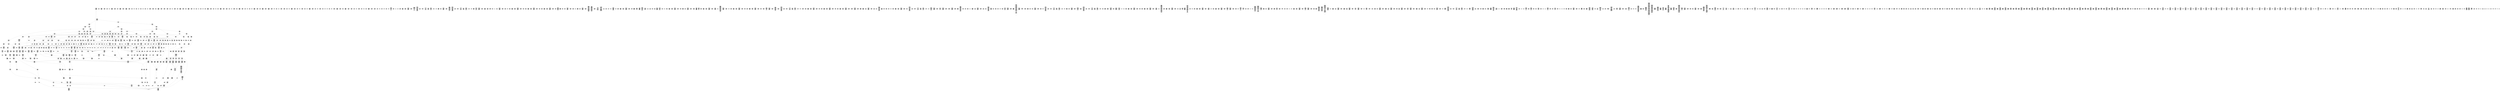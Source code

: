 /* Generated by GvGen v.1.0 (https://www.github.com/stricaud/gvgen) */

digraph G {
compound=true;
   node1 [label="[anywhere]"];
   node2 [label="# 0x0
PUSHX Data
PUSHX Data
MSTORE
PUSHX LogicData
CALLDATASIZE
LT
PUSHX Data
JUMPI
"];
   node3 [label="# 0xd
PUSHX Data
CALLDATALOAD
PUSHX BitData
SHR
PUSHX LogicData
GT
PUSHX Data
JUMPI
"];
   node4 [label="# 0x1e
PUSHX LogicData
GT
PUSHX Data
JUMPI
"];
   node5 [label="# 0x29
PUSHX LogicData
GT
PUSHX Data
JUMPI
"];
   node6 [label="# 0x34
PUSHX LogicData
GT
PUSHX Data
JUMPI
"];
   node7 [label="# 0x3f
PUSHX LogicData
EQ
PUSHX Data
JUMPI
"];
   node8 [label="# 0x4a
PUSHX LogicData
EQ
PUSHX Data
JUMPI
"];
   node9 [label="# 0x55
PUSHX LogicData
EQ
PUSHX Data
JUMPI
"];
   node10 [label="# 0x60
PUSHX LogicData
EQ
PUSHX Data
JUMPI
"];
   node11 [label="# 0x6b
PUSHX Data
JUMP
"];
   node12 [label="# 0x6f
JUMPDEST
PUSHX LogicData
EQ
PUSHX Data
JUMPI
"];
   node13 [label="# 0x7b
PUSHX LogicData
EQ
PUSHX Data
JUMPI
"];
   node14 [label="# 0x86
PUSHX LogicData
EQ
PUSHX Data
JUMPI
"];
   node15 [label="# 0x91
PUSHX LogicData
EQ
PUSHX Data
JUMPI
"];
   node16 [label="# 0x9c
PUSHX Data
JUMP
"];
   node17 [label="# 0xa0
JUMPDEST
PUSHX LogicData
GT
PUSHX Data
JUMPI
"];
   node18 [label="# 0xac
PUSHX LogicData
EQ
PUSHX Data
JUMPI
"];
   node19 [label="# 0xb7
PUSHX LogicData
EQ
PUSHX Data
JUMPI
"];
   node20 [label="# 0xc2
PUSHX LogicData
EQ
PUSHX Data
JUMPI
"];
   node21 [label="# 0xcd
PUSHX LogicData
EQ
PUSHX Data
JUMPI
"];
   node22 [label="# 0xd8
PUSHX Data
JUMP
"];
   node23 [label="# 0xdc
JUMPDEST
PUSHX LogicData
EQ
PUSHX Data
JUMPI
"];
   node24 [label="# 0xe8
PUSHX LogicData
EQ
PUSHX Data
JUMPI
"];
   node25 [label="# 0xf3
PUSHX LogicData
EQ
PUSHX Data
JUMPI
"];
   node26 [label="# 0xfe
PUSHX Data
JUMP
"];
   node27 [label="# 0x102
JUMPDEST
PUSHX LogicData
GT
PUSHX Data
JUMPI
"];
   node28 [label="# 0x10e
PUSHX LogicData
GT
PUSHX Data
JUMPI
"];
   node29 [label="# 0x119
PUSHX LogicData
EQ
PUSHX Data
JUMPI
"];
   node30 [label="# 0x124
PUSHX LogicData
EQ
PUSHX Data
JUMPI
"];
   node31 [label="# 0x12f
PUSHX LogicData
EQ
PUSHX Data
JUMPI
"];
   node32 [label="# 0x13a
PUSHX LogicData
EQ
PUSHX Data
JUMPI
"];
   node33 [label="# 0x145
PUSHX Data
JUMP
"];
   node34 [label="# 0x149
JUMPDEST
PUSHX LogicData
EQ
PUSHX Data
JUMPI
"];
   node35 [label="# 0x155
PUSHX LogicData
EQ
PUSHX Data
JUMPI
"];
   node36 [label="# 0x160
PUSHX LogicData
EQ
PUSHX Data
JUMPI
"];
   node37 [label="# 0x16b
PUSHX LogicData
EQ
PUSHX Data
JUMPI
"];
   node38 [label="# 0x176
PUSHX Data
JUMP
"];
   node39 [label="# 0x17a
JUMPDEST
PUSHX LogicData
GT
PUSHX Data
JUMPI
"];
   node40 [label="# 0x186
PUSHX LogicData
EQ
PUSHX Data
JUMPI
"];
   node41 [label="# 0x191
PUSHX LogicData
EQ
PUSHX Data
JUMPI
"];
   node42 [label="# 0x19c
PUSHX LogicData
EQ
PUSHX Data
JUMPI
"];
   node43 [label="# 0x1a7
PUSHX LogicData
EQ
PUSHX Data
JUMPI
"];
   node44 [label="# 0x1b2
PUSHX Data
JUMP
"];
   node45 [label="# 0x1b6
JUMPDEST
PUSHX LogicData
EQ
PUSHX Data
JUMPI
"];
   node46 [label="# 0x1c2
PUSHX LogicData
EQ
PUSHX Data
JUMPI
"];
   node47 [label="# 0x1cd
PUSHX LogicData
EQ
PUSHX Data
JUMPI
"];
   node48 [label="# 0x1d8
PUSHX Data
JUMP
"];
   node49 [label="# 0x1dc
JUMPDEST
PUSHX LogicData
GT
PUSHX Data
JUMPI
"];
   node50 [label="# 0x1e8
PUSHX LogicData
GT
PUSHX Data
JUMPI
"];
   node51 [label="# 0x1f3
PUSHX LogicData
GT
PUSHX Data
JUMPI
"];
   node52 [label="# 0x1fe
PUSHX LogicData
EQ
PUSHX Data
JUMPI
"];
   node53 [label="# 0x209
PUSHX LogicData
EQ
PUSHX Data
JUMPI
"];
   node54 [label="# 0x214
PUSHX LogicData
EQ
PUSHX Data
JUMPI
"];
   node55 [label="# 0x21f
PUSHX LogicData
EQ
PUSHX Data
JUMPI
"];
   node56 [label="# 0x22a
PUSHX Data
JUMP
"];
   node57 [label="# 0x22e
JUMPDEST
PUSHX LogicData
EQ
PUSHX Data
JUMPI
"];
   node58 [label="# 0x23a
PUSHX LogicData
EQ
PUSHX Data
JUMPI
"];
   node59 [label="# 0x245
PUSHX LogicData
EQ
PUSHX Data
JUMPI
"];
   node60 [label="# 0x250
PUSHX LogicData
EQ
PUSHX Data
JUMPI
"];
   node61 [label="# 0x25b
PUSHX Data
JUMP
"];
   node62 [label="# 0x25f
JUMPDEST
PUSHX LogicData
GT
PUSHX Data
JUMPI
"];
   node63 [label="# 0x26b
PUSHX LogicData
EQ
PUSHX Data
JUMPI
"];
   node64 [label="# 0x276
PUSHX LogicData
EQ
PUSHX Data
JUMPI
"];
   node65 [label="# 0x281
PUSHX LogicData
EQ
PUSHX Data
JUMPI
"];
   node66 [label="# 0x28c
PUSHX LogicData
EQ
PUSHX Data
JUMPI
"];
   node67 [label="# 0x297
PUSHX Data
JUMP
"];
   node68 [label="# 0x29b
JUMPDEST
PUSHX LogicData
EQ
PUSHX Data
JUMPI
"];
   node69 [label="# 0x2a7
PUSHX LogicData
EQ
PUSHX Data
JUMPI
"];
   node70 [label="# 0x2b2
PUSHX LogicData
EQ
PUSHX Data
JUMPI
"];
   node71 [label="# 0x2bd
PUSHX Data
JUMP
"];
   node72 [label="# 0x2c1
JUMPDEST
PUSHX LogicData
GT
PUSHX Data
JUMPI
"];
   node73 [label="# 0x2cd
PUSHX LogicData
GT
PUSHX Data
JUMPI
"];
   node74 [label="# 0x2d8
PUSHX LogicData
EQ
PUSHX Data
JUMPI
"];
   node75 [label="# 0x2e3
PUSHX LogicData
EQ
PUSHX Data
JUMPI
"];
   node76 [label="# 0x2ee
PUSHX LogicData
EQ
PUSHX Data
JUMPI
"];
   node77 [label="# 0x2f9
PUSHX LogicData
EQ
PUSHX Data
JUMPI
"];
   node78 [label="# 0x304
PUSHX Data
JUMP
"];
   node79 [label="# 0x308
JUMPDEST
PUSHX LogicData
EQ
PUSHX Data
JUMPI
"];
   node80 [label="# 0x314
PUSHX LogicData
EQ
PUSHX Data
JUMPI
"];
   node81 [label="# 0x31f
PUSHX LogicData
EQ
PUSHX Data
JUMPI
"];
   node82 [label="# 0x32a
PUSHX LogicData
EQ
PUSHX Data
JUMPI
"];
   node83 [label="# 0x335
PUSHX Data
JUMP
"];
   node84 [label="# 0x339
JUMPDEST
PUSHX LogicData
GT
PUSHX Data
JUMPI
"];
   node85 [label="# 0x345
PUSHX LogicData
EQ
PUSHX Data
JUMPI
"];
   node86 [label="# 0x350
PUSHX LogicData
EQ
PUSHX Data
JUMPI
"];
   node87 [label="# 0x35b
PUSHX LogicData
EQ
PUSHX Data
JUMPI
"];
   node88 [label="# 0x366
PUSHX LogicData
EQ
PUSHX Data
JUMPI
"];
   node89 [label="# 0x371
PUSHX Data
JUMP
"];
   node90 [label="# 0x375
JUMPDEST
PUSHX LogicData
EQ
PUSHX Data
JUMPI
"];
   node91 [label="# 0x381
PUSHX LogicData
EQ
PUSHX Data
JUMPI
"];
   node92 [label="# 0x38c
PUSHX LogicData
EQ
PUSHX Data
JUMPI
"];
   node93 [label="# 0x397
JUMPDEST
PUSHX Data
REVERT
"];
   node94 [label="# 0x39c
JUMPDEST
CALLVALUE
ISZERO
PUSHX Data
JUMPI
"];
   node95 [label="# 0x3a4
PUSHX Data
REVERT
"];
   node96 [label="# 0x3a8
JUMPDEST
PUSHX Data
PUSHX ArithData
CALLDATASIZE
SUB
ADD
PUSHX Data
PUSHX Data
JUMP
"];
   node97 [label="# 0x3be
JUMPDEST
PUSHX Data
JUMP
"];
   node98 [label="# 0x3c3
JUMPDEST
PUSHX MemData
MLOAD
PUSHX Data
PUSHX Data
JUMP
"];
   node99 [label="# 0x3d0
JUMPDEST
PUSHX MemData
MLOAD
SUB
RETURN
"];
   node100 [label="# 0x3d9
JUMPDEST
CALLVALUE
ISZERO
PUSHX Data
JUMPI
"];
   node101 [label="# 0x3e1
PUSHX Data
REVERT
"];
   node102 [label="# 0x3e5
JUMPDEST
PUSHX Data
PUSHX ArithData
CALLDATASIZE
SUB
ADD
PUSHX Data
PUSHX Data
JUMP
"];
   node103 [label="# 0x3fb
JUMPDEST
PUSHX Data
JUMP
"];
   node104 [label="# 0x400
JUMPDEST
STOP
"];
   node105 [label="# 0x402
JUMPDEST
CALLVALUE
ISZERO
PUSHX Data
JUMPI
"];
   node106 [label="# 0x40a
PUSHX Data
REVERT
"];
   node107 [label="# 0x40e
JUMPDEST
PUSHX Data
PUSHX Data
JUMP
"];
   node108 [label="# 0x417
JUMPDEST
PUSHX MemData
MLOAD
PUSHX Data
PUSHX Data
JUMP
"];
   node109 [label="# 0x424
JUMPDEST
PUSHX MemData
MLOAD
SUB
RETURN
"];
   node110 [label="# 0x42d
JUMPDEST
CALLVALUE
ISZERO
PUSHX Data
JUMPI
"];
   node111 [label="# 0x435
PUSHX Data
REVERT
"];
   node112 [label="# 0x439
JUMPDEST
PUSHX Data
PUSHX ArithData
CALLDATASIZE
SUB
ADD
PUSHX Data
PUSHX Data
JUMP
"];
   node113 [label="# 0x44f
JUMPDEST
PUSHX Data
JUMP
"];
   node114 [label="# 0x454
JUMPDEST
PUSHX MemData
MLOAD
PUSHX Data
PUSHX Data
JUMP
"];
   node115 [label="# 0x461
JUMPDEST
PUSHX MemData
MLOAD
SUB
RETURN
"];
   node116 [label="# 0x46a
JUMPDEST
CALLVALUE
ISZERO
PUSHX Data
JUMPI
"];
   node117 [label="# 0x472
PUSHX Data
REVERT
"];
   node118 [label="# 0x476
JUMPDEST
PUSHX Data
PUSHX Data
JUMP
"];
   node119 [label="# 0x47f
JUMPDEST
PUSHX MemData
MLOAD
PUSHX Data
PUSHX Data
JUMP
"];
   node120 [label="# 0x48c
JUMPDEST
PUSHX MemData
MLOAD
SUB
RETURN
"];
   node121 [label="# 0x495
JUMPDEST
CALLVALUE
ISZERO
PUSHX Data
JUMPI
"];
   node122 [label="# 0x49d
PUSHX Data
REVERT
"];
   node123 [label="# 0x4a1
JUMPDEST
PUSHX Data
PUSHX ArithData
CALLDATASIZE
SUB
ADD
PUSHX Data
PUSHX Data
JUMP
"];
   node124 [label="# 0x4b7
JUMPDEST
PUSHX Data
JUMP
"];
   node125 [label="# 0x4bc
JUMPDEST
STOP
"];
   node126 [label="# 0x4be
JUMPDEST
CALLVALUE
ISZERO
PUSHX Data
JUMPI
"];
   node127 [label="# 0x4c6
PUSHX Data
REVERT
"];
   node128 [label="# 0x4ca
JUMPDEST
PUSHX Data
PUSHX ArithData
CALLDATASIZE
SUB
ADD
PUSHX Data
PUSHX Data
JUMP
"];
   node129 [label="# 0x4e0
JUMPDEST
PUSHX Data
JUMP
"];
   node130 [label="# 0x4e5
JUMPDEST
STOP
"];
   node131 [label="# 0x4e7
JUMPDEST
CALLVALUE
ISZERO
PUSHX Data
JUMPI
"];
   node132 [label="# 0x4ef
PUSHX Data
REVERT
"];
   node133 [label="# 0x4f3
JUMPDEST
PUSHX Data
PUSHX ArithData
CALLDATASIZE
SUB
ADD
PUSHX Data
PUSHX Data
JUMP
"];
   node134 [label="# 0x509
JUMPDEST
PUSHX Data
JUMP
"];
   node135 [label="# 0x50e
JUMPDEST
STOP
"];
   node136 [label="# 0x510
JUMPDEST
CALLVALUE
ISZERO
PUSHX Data
JUMPI
"];
   node137 [label="# 0x518
PUSHX Data
REVERT
"];
   node138 [label="# 0x51c
JUMPDEST
PUSHX Data
PUSHX ArithData
CALLDATASIZE
SUB
ADD
PUSHX Data
PUSHX Data
JUMP
"];
   node139 [label="# 0x532
JUMPDEST
PUSHX Data
JUMP
"];
   node140 [label="# 0x537
JUMPDEST
STOP
"];
   node141 [label="# 0x539
JUMPDEST
CALLVALUE
ISZERO
PUSHX Data
JUMPI
"];
   node142 [label="# 0x541
PUSHX Data
REVERT
"];
   node143 [label="# 0x545
JUMPDEST
PUSHX Data
PUSHX Data
JUMP
"];
   node144 [label="# 0x54e
JUMPDEST
PUSHX MemData
MLOAD
PUSHX Data
PUSHX Data
JUMP
"];
   node145 [label="# 0x55b
JUMPDEST
PUSHX MemData
MLOAD
SUB
RETURN
"];
   node146 [label="# 0x564
JUMPDEST
CALLVALUE
ISZERO
PUSHX Data
JUMPI
"];
   node147 [label="# 0x56c
PUSHX Data
REVERT
"];
   node148 [label="# 0x570
JUMPDEST
PUSHX Data
PUSHX Data
JUMP
"];
   node149 [label="# 0x579
JUMPDEST
PUSHX MemData
MLOAD
PUSHX Data
PUSHX Data
JUMP
"];
   node150 [label="# 0x586
JUMPDEST
PUSHX MemData
MLOAD
SUB
RETURN
"];
   node151 [label="# 0x58f
JUMPDEST
CALLVALUE
ISZERO
PUSHX Data
JUMPI
"];
   node152 [label="# 0x597
PUSHX Data
REVERT
"];
   node153 [label="# 0x59b
JUMPDEST
PUSHX Data
PUSHX ArithData
CALLDATASIZE
SUB
ADD
PUSHX Data
PUSHX Data
JUMP
"];
   node154 [label="# 0x5b1
JUMPDEST
PUSHX Data
JUMP
"];
   node155 [label="# 0x5b6
JUMPDEST
PUSHX MemData
MLOAD
PUSHX Data
PUSHX Data
JUMP
"];
   node156 [label="# 0x5c3
JUMPDEST
PUSHX MemData
MLOAD
SUB
RETURN
"];
   node157 [label="# 0x5cc
JUMPDEST
CALLVALUE
ISZERO
PUSHX Data
JUMPI
"];
   node158 [label="# 0x5d4
PUSHX Data
REVERT
"];
   node159 [label="# 0x5d8
JUMPDEST
PUSHX Data
PUSHX Data
JUMP
"];
   node160 [label="# 0x5e1
JUMPDEST
PUSHX MemData
MLOAD
PUSHX Data
PUSHX Data
JUMP
"];
   node161 [label="# 0x5ee
JUMPDEST
PUSHX MemData
MLOAD
SUB
RETURN
"];
   node162 [label="# 0x5f7
JUMPDEST
CALLVALUE
ISZERO
PUSHX Data
JUMPI
"];
   node163 [label="# 0x5ff
PUSHX Data
REVERT
"];
   node164 [label="# 0x603
JUMPDEST
PUSHX Data
PUSHX Data
JUMP
"];
   node165 [label="# 0x60c
JUMPDEST
PUSHX MemData
MLOAD
PUSHX Data
PUSHX Data
JUMP
"];
   node166 [label="# 0x619
JUMPDEST
PUSHX MemData
MLOAD
SUB
RETURN
"];
   node167 [label="# 0x622
JUMPDEST
CALLVALUE
ISZERO
PUSHX Data
JUMPI
"];
   node168 [label="# 0x62a
PUSHX Data
REVERT
"];
   node169 [label="# 0x62e
JUMPDEST
PUSHX Data
PUSHX ArithData
CALLDATASIZE
SUB
ADD
PUSHX Data
PUSHX Data
JUMP
"];
   node170 [label="# 0x644
JUMPDEST
PUSHX Data
JUMP
"];
   node171 [label="# 0x649
JUMPDEST
STOP
"];
   node172 [label="# 0x64b
JUMPDEST
CALLVALUE
ISZERO
PUSHX Data
JUMPI
"];
   node173 [label="# 0x653
PUSHX Data
REVERT
"];
   node174 [label="# 0x657
JUMPDEST
PUSHX Data
PUSHX Data
JUMP
"];
   node175 [label="# 0x660
JUMPDEST
PUSHX MemData
MLOAD
PUSHX Data
PUSHX Data
JUMP
"];
   node176 [label="# 0x66d
JUMPDEST
PUSHX MemData
MLOAD
SUB
RETURN
"];
   node177 [label="# 0x676
JUMPDEST
CALLVALUE
ISZERO
PUSHX Data
JUMPI
"];
   node178 [label="# 0x67e
PUSHX Data
REVERT
"];
   node179 [label="# 0x682
JUMPDEST
PUSHX Data
PUSHX ArithData
CALLDATASIZE
SUB
ADD
PUSHX Data
PUSHX Data
JUMP
"];
   node180 [label="# 0x698
JUMPDEST
PUSHX Data
JUMP
"];
   node181 [label="# 0x69d
JUMPDEST
PUSHX MemData
MLOAD
PUSHX Data
PUSHX Data
JUMP
"];
   node182 [label="# 0x6aa
JUMPDEST
PUSHX MemData
MLOAD
SUB
RETURN
"];
   node183 [label="# 0x6b3
JUMPDEST
CALLVALUE
ISZERO
PUSHX Data
JUMPI
"];
   node184 [label="# 0x6bb
PUSHX Data
REVERT
"];
   node185 [label="# 0x6bf
JUMPDEST
PUSHX Data
PUSHX ArithData
CALLDATASIZE
SUB
ADD
PUSHX Data
PUSHX Data
JUMP
"];
   node186 [label="# 0x6d5
JUMPDEST
PUSHX Data
JUMP
"];
   node187 [label="# 0x6da
JUMPDEST
PUSHX MemData
MLOAD
PUSHX Data
PUSHX Data
JUMP
"];
   node188 [label="# 0x6e7
JUMPDEST
PUSHX MemData
MLOAD
SUB
RETURN
"];
   node189 [label="# 0x6f0
JUMPDEST
PUSHX Data
PUSHX Data
JUMP
"];
   node190 [label="# 0x6f8
JUMPDEST
STOP
"];
   node191 [label="# 0x6fa
JUMPDEST
CALLVALUE
ISZERO
PUSHX Data
JUMPI
"];
   node192 [label="# 0x702
PUSHX Data
REVERT
"];
   node193 [label="# 0x706
JUMPDEST
PUSHX Data
PUSHX ArithData
CALLDATASIZE
SUB
ADD
PUSHX Data
PUSHX Data
JUMP
"];
   node194 [label="# 0x71c
JUMPDEST
PUSHX Data
JUMP
"];
   node195 [label="# 0x721
JUMPDEST
STOP
"];
   node196 [label="# 0x723
JUMPDEST
CALLVALUE
ISZERO
PUSHX Data
JUMPI
"];
   node197 [label="# 0x72b
PUSHX Data
REVERT
"];
   node198 [label="# 0x72f
JUMPDEST
PUSHX Data
PUSHX ArithData
CALLDATASIZE
SUB
ADD
PUSHX Data
PUSHX Data
JUMP
"];
   node199 [label="# 0x745
JUMPDEST
PUSHX Data
JUMP
"];
   node200 [label="# 0x74a
JUMPDEST
STOP
"];
   node201 [label="# 0x74c
JUMPDEST
CALLVALUE
ISZERO
PUSHX Data
JUMPI
"];
   node202 [label="# 0x754
PUSHX Data
REVERT
"];
   node203 [label="# 0x758
JUMPDEST
PUSHX Data
PUSHX ArithData
CALLDATASIZE
SUB
ADD
PUSHX Data
PUSHX Data
JUMP
"];
   node204 [label="# 0x76e
JUMPDEST
PUSHX Data
JUMP
"];
   node205 [label="# 0x773
JUMPDEST
PUSHX MemData
MLOAD
PUSHX Data
PUSHX Data
JUMP
"];
   node206 [label="# 0x780
JUMPDEST
PUSHX MemData
MLOAD
SUB
RETURN
"];
   node207 [label="# 0x789
JUMPDEST
CALLVALUE
ISZERO
PUSHX Data
JUMPI
"];
   node208 [label="# 0x791
PUSHX Data
REVERT
"];
   node209 [label="# 0x795
JUMPDEST
PUSHX Data
PUSHX ArithData
CALLDATASIZE
SUB
ADD
PUSHX Data
PUSHX Data
JUMP
"];
   node210 [label="# 0x7ab
JUMPDEST
PUSHX Data
JUMP
"];
   node211 [label="# 0x7b0
JUMPDEST
STOP
"];
   node212 [label="# 0x7b2
JUMPDEST
CALLVALUE
ISZERO
PUSHX Data
JUMPI
"];
   node213 [label="# 0x7ba
PUSHX Data
REVERT
"];
   node214 [label="# 0x7be
JUMPDEST
PUSHX Data
PUSHX ArithData
CALLDATASIZE
SUB
ADD
PUSHX Data
PUSHX Data
JUMP
"];
   node215 [label="# 0x7d4
JUMPDEST
PUSHX Data
JUMP
"];
   node216 [label="# 0x7d9
JUMPDEST
PUSHX MemData
MLOAD
PUSHX Data
PUSHX Data
JUMP
"];
   node217 [label="# 0x7e6
JUMPDEST
PUSHX MemData
MLOAD
SUB
RETURN
"];
   node218 [label="# 0x7ef
JUMPDEST
CALLVALUE
ISZERO
PUSHX Data
JUMPI
"];
   node219 [label="# 0x7f7
PUSHX Data
REVERT
"];
   node220 [label="# 0x7fb
JUMPDEST
PUSHX Data
PUSHX Data
JUMP
"];
   node221 [label="# 0x804
JUMPDEST
PUSHX MemData
MLOAD
PUSHX Data
PUSHX Data
JUMP
"];
   node222 [label="# 0x811
JUMPDEST
PUSHX MemData
MLOAD
SUB
RETURN
"];
   node223 [label="# 0x81a
JUMPDEST
CALLVALUE
ISZERO
PUSHX Data
JUMPI
"];
   node224 [label="# 0x822
PUSHX Data
REVERT
"];
   node225 [label="# 0x826
JUMPDEST
PUSHX Data
PUSHX ArithData
CALLDATASIZE
SUB
ADD
PUSHX Data
PUSHX Data
JUMP
"];
   node226 [label="# 0x83c
JUMPDEST
PUSHX Data
JUMP
"];
   node227 [label="# 0x841
JUMPDEST
STOP
"];
   node228 [label="# 0x843
JUMPDEST
CALLVALUE
ISZERO
PUSHX Data
JUMPI
"];
   node229 [label="# 0x84b
PUSHX Data
REVERT
"];
   node230 [label="# 0x84f
JUMPDEST
PUSHX Data
PUSHX Data
JUMP
"];
   node231 [label="# 0x858
JUMPDEST
PUSHX MemData
MLOAD
PUSHX Data
PUSHX Data
JUMP
"];
   node232 [label="# 0x865
JUMPDEST
PUSHX MemData
MLOAD
SUB
RETURN
"];
   node233 [label="# 0x86e
JUMPDEST
CALLVALUE
ISZERO
PUSHX Data
JUMPI
"];
   node234 [label="# 0x876
PUSHX Data
REVERT
"];
   node235 [label="# 0x87a
JUMPDEST
PUSHX Data
PUSHX ArithData
CALLDATASIZE
SUB
ADD
PUSHX Data
PUSHX Data
JUMP
"];
   node236 [label="# 0x890
JUMPDEST
PUSHX Data
JUMP
"];
   node237 [label="# 0x895
JUMPDEST
PUSHX MemData
MLOAD
PUSHX Data
PUSHX Data
JUMP
"];
   node238 [label="# 0x8a2
JUMPDEST
PUSHX MemData
MLOAD
SUB
RETURN
"];
   node239 [label="# 0x8ab
JUMPDEST
CALLVALUE
ISZERO
PUSHX Data
JUMPI
"];
   node240 [label="# 0x8b3
PUSHX Data
REVERT
"];
   node241 [label="# 0x8b7
JUMPDEST
PUSHX Data
PUSHX ArithData
CALLDATASIZE
SUB
ADD
PUSHX Data
PUSHX Data
JUMP
"];
   node242 [label="# 0x8cd
JUMPDEST
PUSHX Data
JUMP
"];
   node243 [label="# 0x8d2
JUMPDEST
STOP
"];
   node244 [label="# 0x8d4
JUMPDEST
CALLVALUE
ISZERO
PUSHX Data
JUMPI
"];
   node245 [label="# 0x8dc
PUSHX Data
REVERT
"];
   node246 [label="# 0x8e0
JUMPDEST
PUSHX Data
PUSHX ArithData
CALLDATASIZE
SUB
ADD
PUSHX Data
PUSHX Data
JUMP
"];
   node247 [label="# 0x8f6
JUMPDEST
PUSHX Data
JUMP
"];
   node248 [label="# 0x8fb
JUMPDEST
STOP
"];
   node249 [label="# 0x8fd
JUMPDEST
CALLVALUE
ISZERO
PUSHX Data
JUMPI
"];
   node250 [label="# 0x905
PUSHX Data
REVERT
"];
   node251 [label="# 0x909
JUMPDEST
PUSHX Data
PUSHX Data
JUMP
"];
   node252 [label="# 0x912
JUMPDEST
PUSHX MemData
MLOAD
PUSHX Data
PUSHX Data
JUMP
"];
   node253 [label="# 0x91f
JUMPDEST
PUSHX MemData
MLOAD
SUB
RETURN
"];
   node254 [label="# 0x928
JUMPDEST
CALLVALUE
ISZERO
PUSHX Data
JUMPI
"];
   node255 [label="# 0x930
PUSHX Data
REVERT
"];
   node256 [label="# 0x934
JUMPDEST
PUSHX Data
PUSHX ArithData
CALLDATASIZE
SUB
ADD
PUSHX Data
PUSHX Data
JUMP
"];
   node257 [label="# 0x94a
JUMPDEST
PUSHX Data
JUMP
"];
   node258 [label="# 0x94f
JUMPDEST
PUSHX MemData
MLOAD
PUSHX Data
PUSHX Data
JUMP
"];
   node259 [label="# 0x95c
JUMPDEST
PUSHX MemData
MLOAD
SUB
RETURN
"];
   node260 [label="# 0x965
JUMPDEST
CALLVALUE
ISZERO
PUSHX Data
JUMPI
"];
   node261 [label="# 0x96d
PUSHX Data
REVERT
"];
   node262 [label="# 0x971
JUMPDEST
PUSHX Data
PUSHX Data
JUMP
"];
   node263 [label="# 0x97a
JUMPDEST
PUSHX MemData
MLOAD
PUSHX Data
PUSHX Data
JUMP
"];
   node264 [label="# 0x987
JUMPDEST
PUSHX MemData
MLOAD
SUB
RETURN
"];
   node265 [label="# 0x990
JUMPDEST
CALLVALUE
ISZERO
PUSHX Data
JUMPI
"];
   node266 [label="# 0x998
PUSHX Data
REVERT
"];
   node267 [label="# 0x99c
JUMPDEST
PUSHX Data
PUSHX Data
JUMP
"];
   node268 [label="# 0x9a5
JUMPDEST
STOP
"];
   node269 [label="# 0x9a7
JUMPDEST
CALLVALUE
ISZERO
PUSHX Data
JUMPI
"];
   node270 [label="# 0x9af
PUSHX Data
REVERT
"];
   node271 [label="# 0x9b3
JUMPDEST
PUSHX Data
PUSHX ArithData
CALLDATASIZE
SUB
ADD
PUSHX Data
PUSHX Data
JUMP
"];
   node272 [label="# 0x9c9
JUMPDEST
PUSHX Data
JUMP
"];
   node273 [label="# 0x9ce
JUMPDEST
STOP
"];
   node274 [label="# 0x9d0
JUMPDEST
CALLVALUE
ISZERO
PUSHX Data
JUMPI
"];
   node275 [label="# 0x9d8
PUSHX Data
REVERT
"];
   node276 [label="# 0x9dc
JUMPDEST
PUSHX Data
PUSHX Data
JUMP
"];
   node277 [label="# 0x9e5
JUMPDEST
PUSHX MemData
MLOAD
PUSHX Data
PUSHX Data
JUMP
"];
   node278 [label="# 0x9f2
JUMPDEST
PUSHX MemData
MLOAD
SUB
RETURN
"];
   node279 [label="# 0x9fb
JUMPDEST
CALLVALUE
ISZERO
PUSHX Data
JUMPI
"];
   node280 [label="# 0xa03
PUSHX Data
REVERT
"];
   node281 [label="# 0xa07
JUMPDEST
PUSHX Data
PUSHX Data
JUMP
"];
   node282 [label="# 0xa10
JUMPDEST
PUSHX MemData
MLOAD
PUSHX Data
PUSHX Data
JUMP
"];
   node283 [label="# 0xa1d
JUMPDEST
PUSHX MemData
MLOAD
SUB
RETURN
"];
   node284 [label="# 0xa26
JUMPDEST
CALLVALUE
ISZERO
PUSHX Data
JUMPI
"];
   node285 [label="# 0xa2e
PUSHX Data
REVERT
"];
   node286 [label="# 0xa32
JUMPDEST
PUSHX Data
PUSHX ArithData
CALLDATASIZE
SUB
ADD
PUSHX Data
PUSHX Data
JUMP
"];
   node287 [label="# 0xa48
JUMPDEST
PUSHX Data
JUMP
"];
   node288 [label="# 0xa4d
JUMPDEST
STOP
"];
   node289 [label="# 0xa4f
JUMPDEST
CALLVALUE
ISZERO
PUSHX Data
JUMPI
"];
   node290 [label="# 0xa57
PUSHX Data
REVERT
"];
   node291 [label="# 0xa5b
JUMPDEST
PUSHX Data
PUSHX Data
JUMP
"];
   node292 [label="# 0xa64
JUMPDEST
PUSHX MemData
MLOAD
PUSHX Data
PUSHX Data
JUMP
"];
   node293 [label="# 0xa71
JUMPDEST
PUSHX MemData
MLOAD
SUB
RETURN
"];
   node294 [label="# 0xa7a
JUMPDEST
CALLVALUE
ISZERO
PUSHX Data
JUMPI
"];
   node295 [label="# 0xa82
PUSHX Data
REVERT
"];
   node296 [label="# 0xa86
JUMPDEST
PUSHX Data
PUSHX ArithData
CALLDATASIZE
SUB
ADD
PUSHX Data
PUSHX Data
JUMP
"];
   node297 [label="# 0xa9c
JUMPDEST
PUSHX Data
JUMP
"];
   node298 [label="# 0xaa1
JUMPDEST
STOP
"];
   node299 [label="# 0xaa3
JUMPDEST
CALLVALUE
ISZERO
PUSHX Data
JUMPI
"];
   node300 [label="# 0xaab
PUSHX Data
REVERT
"];
   node301 [label="# 0xaaf
JUMPDEST
PUSHX Data
PUSHX Data
JUMP
"];
   node302 [label="# 0xab8
JUMPDEST
PUSHX MemData
MLOAD
PUSHX Data
PUSHX Data
JUMP
"];
   node303 [label="# 0xac5
JUMPDEST
PUSHX MemData
MLOAD
SUB
RETURN
"];
   node304 [label="# 0xace
JUMPDEST
CALLVALUE
ISZERO
PUSHX Data
JUMPI
"];
   node305 [label="# 0xad6
PUSHX Data
REVERT
"];
   node306 [label="# 0xada
JUMPDEST
PUSHX Data
PUSHX ArithData
CALLDATASIZE
SUB
ADD
PUSHX Data
PUSHX Data
JUMP
"];
   node307 [label="# 0xaf0
JUMPDEST
PUSHX Data
JUMP
"];
   node308 [label="# 0xaf5
JUMPDEST
STOP
"];
   node309 [label="# 0xaf7
JUMPDEST
CALLVALUE
ISZERO
PUSHX Data
JUMPI
"];
   node310 [label="# 0xaff
PUSHX Data
REVERT
"];
   node311 [label="# 0xb03
JUMPDEST
PUSHX Data
PUSHX Data
JUMP
"];
   node312 [label="# 0xb0c
JUMPDEST
PUSHX MemData
MLOAD
PUSHX Data
PUSHX Data
JUMP
"];
   node313 [label="# 0xb19
JUMPDEST
PUSHX MemData
MLOAD
SUB
RETURN
"];
   node314 [label="# 0xb22
JUMPDEST
PUSHX Data
PUSHX ArithData
CALLDATASIZE
SUB
ADD
PUSHX Data
PUSHX Data
JUMP
"];
   node315 [label="# 0xb37
JUMPDEST
PUSHX Data
JUMP
"];
   node316 [label="# 0xb3c
JUMPDEST
STOP
"];
   node317 [label="# 0xb3e
JUMPDEST
CALLVALUE
ISZERO
PUSHX Data
JUMPI
"];
   node318 [label="# 0xb46
PUSHX Data
REVERT
"];
   node319 [label="# 0xb4a
JUMPDEST
PUSHX Data
PUSHX Data
JUMP
"];
   node320 [label="# 0xb53
JUMPDEST
PUSHX MemData
MLOAD
PUSHX Data
PUSHX Data
JUMP
"];
   node321 [label="# 0xb60
JUMPDEST
PUSHX MemData
MLOAD
SUB
RETURN
"];
   node322 [label="# 0xb69
JUMPDEST
CALLVALUE
ISZERO
PUSHX Data
JUMPI
"];
   node323 [label="# 0xb71
PUSHX Data
REVERT
"];
   node324 [label="# 0xb75
JUMPDEST
PUSHX Data
PUSHX ArithData
CALLDATASIZE
SUB
ADD
PUSHX Data
PUSHX Data
JUMP
"];
   node325 [label="# 0xb8b
JUMPDEST
PUSHX Data
JUMP
"];
   node326 [label="# 0xb90
JUMPDEST
STOP
"];
   node327 [label="# 0xb92
JUMPDEST
CALLVALUE
ISZERO
PUSHX Data
JUMPI
"];
   node328 [label="# 0xb9a
PUSHX Data
REVERT
"];
   node329 [label="# 0xb9e
JUMPDEST
PUSHX Data
PUSHX Data
JUMP
"];
   node330 [label="# 0xba7
JUMPDEST
STOP
"];
   node331 [label="# 0xba9
JUMPDEST
CALLVALUE
ISZERO
PUSHX Data
JUMPI
"];
   node332 [label="# 0xbb1
PUSHX Data
REVERT
"];
   node333 [label="# 0xbb5
JUMPDEST
PUSHX Data
PUSHX ArithData
CALLDATASIZE
SUB
ADD
PUSHX Data
PUSHX Data
JUMP
"];
   node334 [label="# 0xbcb
JUMPDEST
PUSHX Data
JUMP
"];
   node335 [label="# 0xbd0
JUMPDEST
STOP
"];
   node336 [label="# 0xbd2
JUMPDEST
CALLVALUE
ISZERO
PUSHX Data
JUMPI
"];
   node337 [label="# 0xbda
PUSHX Data
REVERT
"];
   node338 [label="# 0xbde
JUMPDEST
PUSHX Data
PUSHX Data
JUMP
"];
   node339 [label="# 0xbe7
JUMPDEST
PUSHX MemData
MLOAD
PUSHX Data
PUSHX Data
JUMP
"];
   node340 [label="# 0xbf4
JUMPDEST
PUSHX MemData
MLOAD
SUB
RETURN
"];
   node341 [label="# 0xbfd
JUMPDEST
CALLVALUE
ISZERO
PUSHX Data
JUMPI
"];
   node342 [label="# 0xc05
PUSHX Data
REVERT
"];
   node343 [label="# 0xc09
JUMPDEST
PUSHX Data
PUSHX Data
JUMP
"];
   node344 [label="# 0xc12
JUMPDEST
PUSHX MemData
MLOAD
PUSHX Data
PUSHX Data
JUMP
"];
   node345 [label="# 0xc1f
JUMPDEST
PUSHX MemData
MLOAD
SUB
RETURN
"];
   node346 [label="# 0xc28
JUMPDEST
CALLVALUE
ISZERO
PUSHX Data
JUMPI
"];
   node347 [label="# 0xc30
PUSHX Data
REVERT
"];
   node348 [label="# 0xc34
JUMPDEST
PUSHX Data
PUSHX ArithData
CALLDATASIZE
SUB
ADD
PUSHX Data
PUSHX Data
JUMP
"];
   node349 [label="# 0xc4a
JUMPDEST
PUSHX Data
JUMP
"];
   node350 [label="# 0xc4f
JUMPDEST
PUSHX MemData
MLOAD
PUSHX Data
PUSHX Data
JUMP
"];
   node351 [label="# 0xc5c
JUMPDEST
PUSHX MemData
MLOAD
SUB
RETURN
"];
   node352 [label="# 0xc65
JUMPDEST
CALLVALUE
ISZERO
PUSHX Data
JUMPI
"];
   node353 [label="# 0xc6d
PUSHX Data
REVERT
"];
   node354 [label="# 0xc71
JUMPDEST
PUSHX Data
PUSHX Data
JUMP
"];
   node355 [label="# 0xc7a
JUMPDEST
PUSHX MemData
MLOAD
PUSHX Data
PUSHX Data
JUMP
"];
   node356 [label="# 0xc87
JUMPDEST
PUSHX MemData
MLOAD
SUB
RETURN
"];
   node357 [label="# 0xc90
JUMPDEST
CALLVALUE
ISZERO
PUSHX Data
JUMPI
"];
   node358 [label="# 0xc98
PUSHX Data
REVERT
"];
   node359 [label="# 0xc9c
JUMPDEST
PUSHX Data
PUSHX ArithData
CALLDATASIZE
SUB
ADD
PUSHX Data
PUSHX Data
JUMP
"];
   node360 [label="# 0xcb2
JUMPDEST
PUSHX Data
JUMP
"];
   node361 [label="# 0xcb7
JUMPDEST
STOP
"];
   node362 [label="# 0xcb9
JUMPDEST
CALLVALUE
ISZERO
PUSHX Data
JUMPI
"];
   node363 [label="# 0xcc1
PUSHX Data
REVERT
"];
   node364 [label="# 0xcc5
JUMPDEST
PUSHX Data
PUSHX Data
JUMP
"];
   node365 [label="# 0xcce
JUMPDEST
PUSHX MemData
MLOAD
PUSHX Data
PUSHX Data
JUMP
"];
   node366 [label="# 0xcdb
JUMPDEST
PUSHX MemData
MLOAD
SUB
RETURN
"];
   node367 [label="# 0xce4
JUMPDEST
CALLVALUE
ISZERO
PUSHX Data
JUMPI
"];
   node368 [label="# 0xcec
PUSHX Data
REVERT
"];
   node369 [label="# 0xcf0
JUMPDEST
PUSHX Data
PUSHX ArithData
CALLDATASIZE
SUB
ADD
PUSHX Data
PUSHX Data
JUMP
"];
   node370 [label="# 0xd06
JUMPDEST
PUSHX Data
JUMP
"];
   node371 [label="# 0xd0b
JUMPDEST
STOP
"];
   node372 [label="# 0xd0d
JUMPDEST
CALLVALUE
ISZERO
PUSHX Data
JUMPI
"];
   node373 [label="# 0xd15
PUSHX Data
REVERT
"];
   node374 [label="# 0xd19
JUMPDEST
PUSHX Data
PUSHX ArithData
CALLDATASIZE
SUB
ADD
PUSHX Data
PUSHX Data
JUMP
"];
   node375 [label="# 0xd2f
JUMPDEST
PUSHX Data
JUMP
"];
   node376 [label="# 0xd34
JUMPDEST
PUSHX MemData
MLOAD
PUSHX Data
PUSHX Data
JUMP
"];
   node377 [label="# 0xd41
JUMPDEST
PUSHX MemData
MLOAD
SUB
RETURN
"];
   node378 [label="# 0xd4a
JUMPDEST
CALLVALUE
ISZERO
PUSHX Data
JUMPI
"];
   node379 [label="# 0xd52
PUSHX Data
REVERT
"];
   node380 [label="# 0xd56
JUMPDEST
PUSHX Data
PUSHX Data
JUMP
"];
   node381 [label="# 0xd5f
JUMPDEST
PUSHX MemData
MLOAD
PUSHX Data
PUSHX Data
JUMP
"];
   node382 [label="# 0xd6c
JUMPDEST
PUSHX MemData
MLOAD
SUB
RETURN
"];
   node383 [label="# 0xd75
JUMPDEST
CALLVALUE
ISZERO
PUSHX Data
JUMPI
"];
   node384 [label="# 0xd7d
PUSHX Data
REVERT
"];
   node385 [label="# 0xd81
JUMPDEST
PUSHX Data
PUSHX ArithData
CALLDATASIZE
SUB
ADD
PUSHX Data
PUSHX Data
JUMP
"];
   node386 [label="# 0xd97
JUMPDEST
PUSHX Data
JUMP
"];
   node387 [label="# 0xd9c
JUMPDEST
STOP
"];
   node388 [label="# 0xd9e
JUMPDEST
CALLVALUE
ISZERO
PUSHX Data
JUMPI
"];
   node389 [label="# 0xda6
PUSHX Data
REVERT
"];
   node390 [label="# 0xdaa
JUMPDEST
PUSHX Data
PUSHX ArithData
CALLDATASIZE
SUB
ADD
PUSHX Data
PUSHX Data
JUMP
"];
   node391 [label="# 0xdc0
JUMPDEST
PUSHX Data
JUMP
"];
   node392 [label="# 0xdc5
JUMPDEST
STOP
"];
   node393 [label="# 0xdc7
JUMPDEST
CALLVALUE
ISZERO
PUSHX Data
JUMPI
"];
   node394 [label="# 0xdcf
PUSHX Data
REVERT
"];
   node395 [label="# 0xdd3
JUMPDEST
PUSHX Data
PUSHX ArithData
CALLDATASIZE
SUB
ADD
PUSHX Data
PUSHX Data
JUMP
"];
   node396 [label="# 0xde9
JUMPDEST
PUSHX Data
JUMP
"];
   node397 [label="# 0xdee
JUMPDEST
STOP
"];
   node398 [label="# 0xdf0
JUMPDEST
PUSHX Data
PUSHX BitData
PUSHX BitData
NOT
AND
PUSHX BitData
NOT
AND
EQ
PUSHX Data
JUMPI
"];
   node399 [label="# 0xe59
PUSHX Data
PUSHX Data
JUMP
"];
   node400 [label="# 0xe62
JUMPDEST
"];
   node401 [label="# 0xe63
JUMPDEST
JUMP
"];
   node402 [label="# 0xe6a
JUMPDEST
PUSHX Data
PUSHX Data
JUMP
"];
   node403 [label="# 0xe72
JUMPDEST
PUSHX BitData
AND
PUSHX Data
PUSHX Data
JUMP
"];
   node404 [label="# 0xe90
JUMPDEST
PUSHX BitData
AND
EQ
PUSHX Data
JUMPI
"];
   node405 [label="# 0xeac
PUSHX MemData
MLOAD
PUSHX Data
MSTORE
PUSHX ArithData
ADD
PUSHX Data
PUSHX Data
JUMP
"];
   node406 [label="# 0xedd
JUMPDEST
PUSHX MemData
MLOAD
SUB
REVERT
"];
   node407 [label="# 0xee6
JUMPDEST
PUSHX StorData
PUSHX ArithData
PUSHX ArithData
EXP
SLOAD
PUSHX ArithData
MUL
NOT
AND
ISZERO
ISZERO
MUL
OR
SSTORE
JUMP
"];
   node408 [label="# 0xf03
JUMPDEST
PUSHX Data
PUSHX StorData
SLOAD
PUSHX Data
PUSHX Data
JUMP
"];
   node409 [label="# 0xf12
JUMPDEST
PUSHX ArithData
ADD
PUSHX ArithData
DIV
MUL
PUSHX ArithData
ADD
PUSHX MemData
MLOAD
ADD
PUSHX Data
MSTORE
MSTORE
PUSHX ArithData
ADD
SLOAD
PUSHX Data
PUSHX Data
JUMP
"];
   node410 [label="# 0xf3e
JUMPDEST
ISZERO
PUSHX Data
JUMPI
"];
   node411 [label="# 0xf45
PUSHX LogicData
LT
PUSHX Data
JUMPI
"];
   node412 [label="# 0xf4d
PUSHX ArithData
SLOAD
DIV
MUL
MSTORE
PUSHX ArithData
ADD
PUSHX Data
JUMP
"];
   node413 [label="# 0xf60
JUMPDEST
ADD
PUSHX Data
MSTORE
PUSHX Data
PUSHX Data
SHA3
"];
   node414 [label="# 0xf6e
JUMPDEST
SLOAD
MSTORE
PUSHX ArithData
ADD
PUSHX ArithData
ADD
GT
PUSHX Data
JUMPI
"];
   node415 [label="# 0xf82
SUB
PUSHX BitData
AND
ADD
"];
   node416 [label="# 0xf8b
JUMPDEST
JUMP
"];
   node417 [label="# 0xf95
JUMPDEST
PUSHX Data
PUSHX Data
PUSHX Data
JUMP
"];
   node418 [label="# 0xfa0
JUMPDEST
PUSHX Data
JUMPI
"];
   node419 [label="# 0xfa5
PUSHX MemData
MLOAD
PUSHX Data
MSTORE
PUSHX ArithData
ADD
PUSHX Data
PUSHX Data
JUMP
"];
   node420 [label="# 0xfd6
JUMPDEST
PUSHX MemData
MLOAD
SUB
REVERT
"];
   node421 [label="# 0xfdf
JUMPDEST
PUSHX Data
PUSHX ArithData
MSTORE
PUSHX ArithData
ADD
MSTORE
PUSHX ArithData
ADD
PUSHX Data
SHA3
PUSHX ArithData
SLOAD
PUSHX ArithData
EXP
DIV
PUSHX BitData
AND
JUMP
"];
   node422 [label="# 0x101a
JUMPDEST
PUSHX StorData
SLOAD
PUSHX Data
PUSHX Data
JUMP
"];
   node423 [label="# 0x1027
JUMPDEST
PUSHX ArithData
ADD
PUSHX ArithData
DIV
MUL
PUSHX ArithData
ADD
PUSHX MemData
MLOAD
ADD
PUSHX Data
MSTORE
MSTORE
PUSHX ArithData
ADD
SLOAD
PUSHX Data
PUSHX Data
JUMP
"];
   node424 [label="# 0x1053
JUMPDEST
ISZERO
PUSHX Data
JUMPI
"];
   node425 [label="# 0x105a
PUSHX LogicData
LT
PUSHX Data
JUMPI
"];
   node426 [label="# 0x1062
PUSHX ArithData
SLOAD
DIV
MUL
MSTORE
PUSHX ArithData
ADD
PUSHX Data
JUMP
"];
   node427 [label="# 0x1075
JUMPDEST
ADD
PUSHX Data
MSTORE
PUSHX Data
PUSHX Data
SHA3
"];
   node428 [label="# 0x1083
JUMPDEST
SLOAD
MSTORE
PUSHX ArithData
ADD
PUSHX ArithData
ADD
GT
PUSHX Data
JUMPI
"];
   node429 [label="# 0x1097
SUB
PUSHX BitData
AND
ADD
"];
   node430 [label="# 0x10a0
JUMPDEST
JUMP
"];
   node431 [label="# 0x10a8
JUMPDEST
PUSHX Data
PUSHX Data
PUSHX Data
JUMP
"];
   node432 [label="# 0x10b3
JUMPDEST
PUSHX BitData
AND
PUSHX BitData
AND
EQ
ISZERO
PUSHX Data
JUMPI
"];
   node433 [label="# 0x10ea
PUSHX MemData
MLOAD
PUSHX Data
MSTORE
PUSHX ArithData
ADD
PUSHX Data
PUSHX Data
JUMP
"];
   node434 [label="# 0x111b
JUMPDEST
PUSHX MemData
MLOAD
SUB
REVERT
"];
   node435 [label="# 0x1124
JUMPDEST
PUSHX BitData
AND
PUSHX Data
PUSHX Data
JUMP
"];
   node436 [label="# 0x1143
JUMPDEST
PUSHX BitData
AND
EQ
PUSHX Data
JUMPI
"];
   node437 [label="# 0x1160
PUSHX Data
PUSHX Data
PUSHX Data
JUMP
"];
   node438 [label="# 0x116c
JUMPDEST
PUSHX Data
JUMP
"];
   node439 [label="# 0x1171
JUMPDEST
"];
   node440 [label="# 0x1172
JUMPDEST
PUSHX Data
JUMPI
"];
   node441 [label="# 0x1177
PUSHX MemData
MLOAD
PUSHX Data
MSTORE
PUSHX ArithData
ADD
PUSHX Data
PUSHX Data
JUMP
"];
   node442 [label="# 0x11a8
JUMPDEST
PUSHX MemData
MLOAD
SUB
REVERT
"];
   node443 [label="# 0x11b1
JUMPDEST
PUSHX Data
PUSHX Data
JUMP
"];
   node444 [label="# 0x11bb
JUMPDEST
JUMP
"];
   node445 [label="# 0x11c0
JUMPDEST
PUSHX Data
PUSHX Data
JUMP
"];
   node446 [label="# 0x11c8
JUMPDEST
PUSHX BitData
AND
PUSHX Data
PUSHX Data
JUMP
"];
   node447 [label="# 0x11e6
JUMPDEST
PUSHX BitData
AND
EQ
PUSHX Data
JUMPI
"];
   node448 [label="# 0x1202
PUSHX MemData
MLOAD
PUSHX Data
MSTORE
PUSHX ArithData
ADD
PUSHX Data
PUSHX Data
JUMP
"];
   node449 [label="# 0x1233
JUMPDEST
PUSHX MemData
MLOAD
SUB
REVERT
"];
   node450 [label="# 0x123c
JUMPDEST
PUSHX Data
SSTORE
JUMP
"];
   node451 [label="# 0x1246
JUMPDEST
PUSHX Data
PUSHX Data
JUMP
"];
   node452 [label="# 0x124e
JUMPDEST
PUSHX BitData
AND
PUSHX Data
PUSHX Data
JUMP
"];
   node453 [label="# 0x126c
JUMPDEST
PUSHX BitData
AND
EQ
PUSHX Data
JUMPI
"];
   node454 [label="# 0x1288
PUSHX MemData
MLOAD
PUSHX Data
MSTORE
PUSHX ArithData
ADD
PUSHX Data
PUSHX Data
JUMP
"];
   node455 [label="# 0x12b9
JUMPDEST
PUSHX MemData
MLOAD
SUB
REVERT
"];
   node456 [label="# 0x12c2
JUMPDEST
PUSHX Data
SSTORE
JUMP
"];
   node457 [label="# 0x12cc
JUMPDEST
PUSHX Data
PUSHX Data
JUMP
"];
   node458 [label="# 0x12d4
JUMPDEST
PUSHX BitData
AND
PUSHX Data
PUSHX Data
JUMP
"];
   node459 [label="# 0x12f2
JUMPDEST
PUSHX BitData
AND
EQ
PUSHX Data
JUMPI
"];
   node460 [label="# 0x130e
PUSHX MemData
MLOAD
PUSHX Data
MSTORE
PUSHX ArithData
ADD
PUSHX Data
PUSHX Data
JUMP
"];
   node461 [label="# 0x133f
JUMPDEST
PUSHX MemData
MLOAD
SUB
REVERT
"];
   node462 [label="# 0x1348
JUMPDEST
PUSHX Data
SSTORE
JUMP
"];
   node463 [label="# 0x1352
JUMPDEST
PUSHX StorData
SLOAD
JUMP
"];
   node464 [label="# 0x1358
JUMPDEST
PUSHX Data
PUSHX StorData
SLOAD
JUMP
"];
   node465 [label="# 0x1365
JUMPDEST
PUSHX Data
PUSHX Data
MSTORE
PUSHX Data
MSTORE
PUSHX Data
PUSHX Data
SHA3
PUSHX Data
SLOAD
JUMP
"];
   node466 [label="# 0x137d
JUMPDEST
PUSHX StorData
SLOAD
JUMP
"];
   node467 [label="# 0x1383
JUMPDEST
PUSHX StorData
SLOAD
JUMP
"];
   node468 [label="# 0x1389
JUMPDEST
PUSHX Data
PUSHX Data
PUSHX Data
JUMP
"];
   node469 [label="# 0x1394
JUMPDEST
PUSHX Data
JUMP
"];
   node470 [label="# 0x139a
JUMPDEST
PUSHX Data
JUMPI
"];
   node471 [label="# 0x139f
PUSHX MemData
MLOAD
PUSHX Data
MSTORE
PUSHX ArithData
ADD
PUSHX Data
PUSHX Data
JUMP
"];
   node472 [label="# 0x13d0
JUMPDEST
PUSHX MemData
MLOAD
SUB
REVERT
"];
   node473 [label="# 0x13d9
JUMPDEST
PUSHX Data
PUSHX Data
JUMP
"];
   node474 [label="# 0x13e4
JUMPDEST
JUMP
"];
   node475 [label="# 0x13e9
JUMPDEST
PUSHX StorData
SLOAD
JUMP
"];
   node476 [label="# 0x13ef
JUMPDEST
PUSHX Data
PUSHX Data
PUSHX Data
JUMP
"];
   node477 [label="# 0x13fa
JUMPDEST
LT
PUSHX Data
JUMPI
"];
   node478 [label="# 0x1401
PUSHX MemData
MLOAD
PUSHX Data
MSTORE
PUSHX ArithData
ADD
PUSHX Data
PUSHX Data
JUMP
"];
   node479 [label="# 0x1432
JUMPDEST
PUSHX MemData
MLOAD
SUB
REVERT
"];
   node480 [label="# 0x143b
JUMPDEST
PUSHX Data
PUSHX ArithData
PUSHX BitData
AND
PUSHX BitData
AND
MSTORE
PUSHX ArithData
ADD
MSTORE
PUSHX ArithData
ADD
PUSHX Data
SHA3
PUSHX ArithData
MSTORE
PUSHX ArithData
ADD
MSTORE
PUSHX ArithData
ADD
PUSHX Data
SHA3
SLOAD
JUMP
"];
   node481 [label="# 0x1494
JUMPDEST
PUSHX Data
PUSHX Data
PUSHX ArithData
PUSHX BitData
AND
PUSHX BitData
AND
MSTORE
PUSHX ArithData
ADD
MSTORE
PUSHX ArithData
ADD
PUSHX Data
SHA3
PUSHX ArithData
SLOAD
PUSHX ArithData
EXP
DIV
PUSHX BitData
AND
JUMP
"];
   node482 [label="# 0x14ea
JUMPDEST
PUSHX Data
PUSHX Data
JUMP
"];
   node483 [label="# 0x14f2
JUMPDEST
PUSHX BitData
AND
PUSHX Data
PUSHX Data
JUMP
"];
   node484 [label="# 0x1510
JUMPDEST
PUSHX BitData
AND
EQ
PUSHX Data
JUMPI
"];
   node485 [label="# 0x152c
PUSHX MemData
MLOAD
PUSHX Data
MSTORE
PUSHX ArithData
ADD
PUSHX Data
PUSHX Data
JUMP
"];
   node486 [label="# 0x155d
JUMPDEST
PUSHX MemData
MLOAD
SUB
REVERT
"];
   node487 [label="# 0x1566
JUMPDEST
PUSHX Data
CALLER
PUSHX BitData
AND
SELFBALANCE
PUSHX MemData
MLOAD
PUSHX Data
PUSHX Data
JUMP
"];
   node488 [label="# 0x158c
JUMPDEST
PUSHX Data
PUSHX MemData
MLOAD
SUB
GAS
CALL
RETURNDATASIZE
PUSHX LogicData
EQ
PUSHX Data
JUMPI
"];
   node489 [label="# 0x15a8
PUSHX MemData
MLOAD
PUSHX BitData
NOT
PUSHX ArithData
RETURNDATASIZE
ADD
AND
ADD
PUSHX Data
MSTORE
RETURNDATASIZE
MSTORE
RETURNDATASIZE
PUSHX Data
PUSHX ArithData
ADD
RETURNDATACOPY
PUSHX Data
JUMP
"];
   node490 [label="# 0x15c9
JUMPDEST
PUSHX Data
"];
   node491 [label="# 0x15ce
JUMPDEST
PUSHX Data
JUMPI
"];
   node492 [label="# 0x15d8
PUSHX Data
REVERT
"];
   node493 [label="# 0x15dc
JUMPDEST
JUMP
"];
   node494 [label="# 0x15df
JUMPDEST
PUSHX Data
PUSHX MemData
MLOAD
PUSHX ArithData
ADD
PUSHX Data
MSTORE
PUSHX Data
MSTORE
PUSHX Data
JUMP
"];
   node495 [label="# 0x15fa
JUMPDEST
JUMP
"];
   node496 [label="# 0x15ff
JUMPDEST
PUSHX Data
PUSHX Data
JUMP
"];
   node497 [label="# 0x1607
JUMPDEST
PUSHX BitData
AND
PUSHX Data
PUSHX Data
JUMP
"];
   node498 [label="# 0x1625
JUMPDEST
PUSHX BitData
AND
EQ
PUSHX Data
JUMPI
"];
   node499 [label="# 0x1641
PUSHX MemData
MLOAD
PUSHX Data
MSTORE
PUSHX ArithData
ADD
PUSHX Data
PUSHX Data
JUMP
"];
   node500 [label="# 0x1672
JUMPDEST
PUSHX MemData
MLOAD
SUB
REVERT
"];
   node501 [label="# 0x167b
JUMPDEST
PUSHX Data
SSTORE
JUMP
"];
   node502 [label="# 0x1685
JUMPDEST
PUSHX Data
PUSHX Data
PUSHX Data
PUSHX Data
JUMP
"];
   node503 [label="# 0x1692
JUMPDEST
PUSHX Data
PUSHX LogicData
GT
ISZERO
PUSHX Data
JUMPI
"];
   node504 [label="# 0x16a8
PUSHX Data
PUSHX Data
MSTORE
PUSHX Data
PUSHX Data
MSTORE
PUSHX Data
PUSHX Data
REVERT
"];
   node505 [label="# 0x16d6
JUMPDEST
PUSHX MemData
MLOAD
MSTORE
PUSHX ArithData
MUL
PUSHX ArithData
ADD
ADD
PUSHX Data
MSTORE
ISZERO
PUSHX Data
JUMPI
"];
   node506 [label="# 0x16f0
PUSHX ArithData
ADD
PUSHX ArithData
MUL
CALLDATASIZE
CALLDATACOPY
ADD
"];
   node507 [label="# 0x1704
JUMPDEST
PUSHX Data
"];
   node508 [label="# 0x170a
JUMPDEST
LT
ISZERO
PUSHX Data
JUMPI
"];
   node509 [label="# 0x1713
PUSHX Data
PUSHX Data
JUMP
"];
   node510 [label="# 0x171c
JUMPDEST
MLOAD
LT
PUSHX Data
JUMPI
"];
   node511 [label="# 0x1727
PUSHX Data
PUSHX Data
MSTORE
PUSHX Data
PUSHX Data
MSTORE
PUSHX Data
PUSHX Data
REVERT
"];
   node512 [label="# 0x1755
JUMPDEST
PUSHX ArithData
MUL
PUSHX ArithData
ADD
ADD
MSTORE
PUSHX Data
PUSHX Data
JUMP
"];
   node513 [label="# 0x176c
JUMPDEST
PUSHX Data
JUMP
"];
   node514 [label="# 0x1774
JUMPDEST
JUMP
"];
   node515 [label="# 0x177f
JUMPDEST
PUSHX Data
PUSHX Data
JUMP
"];
   node516 [label="# 0x1787
JUMPDEST
PUSHX BitData
AND
PUSHX Data
PUSHX Data
JUMP
"];
   node517 [label="# 0x17a5
JUMPDEST
PUSHX BitData
AND
EQ
PUSHX Data
JUMPI
"];
   node518 [label="# 0x17c1
PUSHX MemData
MLOAD
PUSHX Data
MSTORE
PUSHX ArithData
ADD
PUSHX Data
PUSHX Data
JUMP
"];
   node519 [label="# 0x17f2
JUMPDEST
PUSHX MemData
MLOAD
SUB
REVERT
"];
   node520 [label="# 0x17fb
JUMPDEST
PUSHX Data
SSTORE
JUMP
"];
   node521 [label="# 0x1805
JUMPDEST
PUSHX Data
PUSHX Data
PUSHX Data
JUMP
"];
   node522 [label="# 0x180f
JUMPDEST
LT
PUSHX Data
JUMPI
"];
   node523 [label="# 0x1816
PUSHX MemData
MLOAD
PUSHX Data
MSTORE
PUSHX ArithData
ADD
PUSHX Data
PUSHX Data
JUMP
"];
   node524 [label="# 0x1847
JUMPDEST
PUSHX MemData
MLOAD
SUB
REVERT
"];
   node525 [label="# 0x1850
JUMPDEST
PUSHX StorData
SLOAD
LT
PUSHX Data
JUMPI
"];
   node526 [label="# 0x185c
PUSHX Data
PUSHX Data
MSTORE
PUSHX Data
PUSHX Data
MSTORE
PUSHX Data
PUSHX Data
REVERT
"];
   node527 [label="# 0x188a
JUMPDEST
PUSHX Data
MSTORE
PUSHX Data
PUSHX Data
SHA3
ADD
SLOAD
JUMP
"];
   node528 [label="# 0x189c
JUMPDEST
PUSHX StorData
PUSHX ArithData
SLOAD
PUSHX ArithData
EXP
DIV
PUSHX BitData
AND
JUMP
"];
   node529 [label="# 0x18af
JUMPDEST
PUSHX Data
PUSHX Data
JUMP
"];
   node530 [label="# 0x18b7
JUMPDEST
PUSHX BitData
AND
PUSHX Data
PUSHX Data
JUMP
"];
   node531 [label="# 0x18d5
JUMPDEST
PUSHX BitData
AND
EQ
PUSHX Data
JUMPI
"];
   node532 [label="# 0x18f1
PUSHX MemData
MLOAD
PUSHX Data
MSTORE
PUSHX ArithData
ADD
PUSHX Data
PUSHX Data
JUMP
"];
   node533 [label="# 0x1922
JUMPDEST
PUSHX MemData
MLOAD
SUB
REVERT
"];
   node534 [label="# 0x192b
JUMPDEST
PUSHX Data
MLOAD
PUSHX ArithData
ADD
PUSHX Data
PUSHX Data
JUMP
"];
   node535 [label="# 0x1941
JUMPDEST
JUMP
"];
   node536 [label="# 0x1945
JUMPDEST
PUSHX StorData
PUSHX ArithData
SLOAD
PUSHX ArithData
EXP
DIV
PUSHX BitData
AND
JUMP
"];
   node537 [label="# 0x1958
JUMPDEST
PUSHX Data
PUSHX Data
PUSHX ArithData
MSTORE
PUSHX ArithData
ADD
MSTORE
PUSHX ArithData
ADD
PUSHX Data
SHA3
PUSHX ArithData
SLOAD
PUSHX ArithData
EXP
DIV
PUSHX BitData
AND
PUSHX BitData
PUSHX BitData
AND
PUSHX BitData
AND
EQ
ISZERO
PUSHX Data
JUMPI
"];
   node538 [label="# 0x19c7
PUSHX MemData
MLOAD
PUSHX Data
MSTORE
PUSHX ArithData
ADD
PUSHX Data
PUSHX Data
JUMP
"];
   node539 [label="# 0x19f8
JUMPDEST
PUSHX MemData
MLOAD
SUB
REVERT
"];
   node540 [label="# 0x1a01
JUMPDEST
JUMP
"];
   node541 [label="# 0x1a0a
JUMPDEST
PUSHX Data
PUSHX Data
JUMP
"];
   node542 [label="# 0x1a12
JUMPDEST
PUSHX BitData
AND
PUSHX Data
PUSHX Data
JUMP
"];
   node543 [label="# 0x1a30
JUMPDEST
PUSHX BitData
AND
EQ
PUSHX Data
JUMPI
"];
   node544 [label="# 0x1a4c
PUSHX MemData
MLOAD
PUSHX Data
MSTORE
PUSHX ArithData
ADD
PUSHX Data
PUSHX Data
JUMP
"];
   node545 [label="# 0x1a7d
JUMPDEST
PUSHX MemData
MLOAD
SUB
REVERT
"];
   node546 [label="# 0x1a86
JUMPDEST
PUSHX Data
SSTORE
JUMP
"];
   node547 [label="# 0x1a90
JUMPDEST
PUSHX Data
PUSHX Data
JUMP
"];
   node548 [label="# 0x1a98
JUMPDEST
PUSHX BitData
AND
PUSHX Data
PUSHX Data
JUMP
"];
   node549 [label="# 0x1ab6
JUMPDEST
PUSHX BitData
AND
EQ
PUSHX Data
JUMPI
"];
   node550 [label="# 0x1ad2
PUSHX MemData
MLOAD
PUSHX Data
MSTORE
PUSHX ArithData
ADD
PUSHX Data
PUSHX Data
JUMP
"];
   node551 [label="# 0x1b03
JUMPDEST
PUSHX MemData
MLOAD
SUB
REVERT
"];
   node552 [label="# 0x1b0c
JUMPDEST
PUSHX Data
SSTORE
JUMP
"];
   node553 [label="# 0x1b16
JUMPDEST
PUSHX Data
PUSHX Data
PUSHX Data
JUMP
"];
   node554 [label="# 0x1b20
JUMPDEST
PUSHX BitData
AND
PUSHX Data
PUSHX Data
JUMP
"];
   node555 [label="# 0x1b3e
JUMPDEST
PUSHX BitData
AND
EQ
PUSHX Data
JUMPI
"];
   node556 [label="# 0x1b5a
PUSHX MemData
MLOAD
PUSHX Data
MSTORE
PUSHX ArithData
ADD
PUSHX Data
PUSHX Data
JUMP
"];
   node557 [label="# 0x1b8b
JUMPDEST
PUSHX MemData
MLOAD
SUB
REVERT
"];
   node558 [label="# 0x1b94
JUMPDEST
SELFBALANCE
JUMP
"];
   node559 [label="# 0x1b9a
JUMPDEST
PUSHX BitData
PUSHX BitData
AND
PUSHX BitData
AND
EQ
ISZERO
PUSHX Data
JUMPI
"];
   node560 [label="# 0x1bd1
PUSHX MemData
MLOAD
PUSHX Data
MSTORE
PUSHX ArithData
ADD
PUSHX Data
PUSHX Data
JUMP
"];
   node561 [label="# 0x1c02
JUMPDEST
PUSHX MemData
MLOAD
SUB
REVERT
"];
   node562 [label="# 0x1c0b
JUMPDEST
PUSHX Data
PUSHX ArithData
PUSHX BitData
AND
PUSHX BitData
AND
MSTORE
PUSHX ArithData
ADD
MSTORE
PUSHX ArithData
ADD
PUSHX Data
SHA3
SLOAD
JUMP
"];
   node563 [label="# 0x1c52
JUMPDEST
PUSHX Data
PUSHX Data
PUSHX Data
JUMP
"];
   node564 [label="# 0x1c5c
JUMPDEST
PUSHX BitData
AND
PUSHX Data
PUSHX Data
JUMP
"];
   node565 [label="# 0x1c7a
JUMPDEST
PUSHX BitData
AND
EQ
PUSHX Data
JUMPI
"];
   node566 [label="# 0x1c96
PUSHX MemData
MLOAD
PUSHX Data
MSTORE
PUSHX ArithData
ADD
PUSHX Data
PUSHX Data
JUMP
"];
   node567 [label="# 0x1cc7
JUMPDEST
PUSHX MemData
MLOAD
SUB
REVERT
"];
   node568 [label="# 0x1cd0
JUMPDEST
PUSHX StorData
SLOAD
PUSHX Data
PUSHX Data
JUMP
"];
   node569 [label="# 0x1cdd
JUMPDEST
PUSHX ArithData
ADD
PUSHX ArithData
DIV
MUL
PUSHX ArithData
ADD
PUSHX MemData
MLOAD
ADD
PUSHX Data
MSTORE
MSTORE
PUSHX ArithData
ADD
SLOAD
PUSHX Data
PUSHX Data
JUMP
"];
   node570 [label="# 0x1d09
JUMPDEST
ISZERO
PUSHX Data
JUMPI
"];
   node571 [label="# 0x1d10
PUSHX LogicData
LT
PUSHX Data
JUMPI
"];
   node572 [label="# 0x1d18
PUSHX ArithData
SLOAD
DIV
MUL
MSTORE
PUSHX ArithData
ADD
PUSHX Data
JUMP
"];
   node573 [label="# 0x1d2b
JUMPDEST
ADD
PUSHX Data
MSTORE
PUSHX Data
PUSHX Data
SHA3
"];
   node574 [label="# 0x1d39
JUMPDEST
SLOAD
MSTORE
PUSHX ArithData
ADD
PUSHX ArithData
ADD
GT
PUSHX Data
JUMPI
"];
   node575 [label="# 0x1d4d
SUB
PUSHX BitData
AND
ADD
"];
   node576 [label="# 0x1d56
JUMPDEST
JUMP
"];
   node577 [label="# 0x1d60
JUMPDEST
PUSHX Data
PUSHX Data
JUMP
"];
   node578 [label="# 0x1d68
JUMPDEST
PUSHX BitData
AND
PUSHX Data
PUSHX Data
JUMP
"];
   node579 [label="# 0x1d86
JUMPDEST
PUSHX BitData
AND
EQ
PUSHX Data
JUMPI
"];
   node580 [label="# 0x1da2
PUSHX MemData
MLOAD
PUSHX Data
MSTORE
PUSHX ArithData
ADD
PUSHX Data
PUSHX Data
JUMP
"];
   node581 [label="# 0x1dd3
JUMPDEST
PUSHX MemData
MLOAD
SUB
REVERT
"];
   node582 [label="# 0x1ddc
JUMPDEST
PUSHX Data
PUSHX Data
PUSHX Data
JUMP
"];
   node583 [label="# 0x1de6
JUMPDEST
JUMP
"];
   node584 [label="# 0x1de8
JUMPDEST
PUSHX Data
PUSHX Data
JUMP
"];
   node585 [label="# 0x1df0
JUMPDEST
PUSHX BitData
AND
PUSHX Data
PUSHX Data
JUMP
"];
   node586 [label="# 0x1e0e
JUMPDEST
PUSHX BitData
AND
EQ
PUSHX Data
JUMPI
"];
   node587 [label="# 0x1e2a
PUSHX MemData
MLOAD
PUSHX Data
MSTORE
PUSHX ArithData
ADD
PUSHX Data
PUSHX Data
JUMP
"];
   node588 [label="# 0x1e5b
JUMPDEST
PUSHX MemData
MLOAD
SUB
REVERT
"];
   node589 [label="# 0x1e64
JUMPDEST
PUSHX Data
SSTORE
JUMP
"];
   node590 [label="# 0x1e6e
JUMPDEST
PUSHX StorData
SLOAD
JUMP
"];
   node591 [label="# 0x1e74
JUMPDEST
PUSHX StorData
SLOAD
JUMP
"];
   node592 [label="# 0x1e7a
JUMPDEST
PUSHX Data
PUSHX Data
JUMP
"];
   node593 [label="# 0x1e82
JUMPDEST
PUSHX BitData
AND
PUSHX Data
PUSHX Data
JUMP
"];
   node594 [label="# 0x1ea0
JUMPDEST
PUSHX BitData
AND
EQ
PUSHX Data
JUMPI
"];
   node595 [label="# 0x1ebc
PUSHX MemData
MLOAD
PUSHX Data
MSTORE
PUSHX ArithData
ADD
PUSHX Data
PUSHX Data
JUMP
"];
   node596 [label="# 0x1eed
JUMPDEST
PUSHX MemData
MLOAD
SUB
REVERT
"];
   node597 [label="# 0x1ef6
JUMPDEST
PUSHX Data
SSTORE
JUMP
"];
   node598 [label="# 0x1f00
JUMPDEST
PUSHX Data
PUSHX StorData
SLOAD
TIMESTAMP
LT
ISZERO
PUSHX Data
JUMPI
"];
   node599 [label="# 0x1f0d
PUSHX StorData
SLOAD
PUSHX Data
JUMP
"];
   node600 [label="# 0x1f16
JUMPDEST
PUSHX StorData
SLOAD
"];
   node601 [label="# 0x1f1c
JUMPDEST
JUMP
"];
   node602 [label="# 0x1f1f
JUMPDEST
PUSHX Data
PUSHX Data
JUMP
"];
   node603 [label="# 0x1f27
JUMPDEST
PUSHX BitData
AND
PUSHX Data
PUSHX Data
JUMP
"];
   node604 [label="# 0x1f45
JUMPDEST
PUSHX BitData
AND
EQ
PUSHX Data
JUMPI
"];
   node605 [label="# 0x1f61
PUSHX MemData
MLOAD
PUSHX Data
MSTORE
PUSHX ArithData
ADD
PUSHX Data
PUSHX Data
JUMP
"];
   node606 [label="# 0x1f92
JUMPDEST
PUSHX MemData
MLOAD
SUB
REVERT
"];
   node607 [label="# 0x1f9b
JUMPDEST
PUSHX LogicData
GT
PUSHX Data
JUMPI
"];
   node608 [label="# 0x1fa4
PUSHX MemData
MLOAD
PUSHX Data
MSTORE
PUSHX ArithData
ADD
PUSHX Data
PUSHX Data
JUMP
"];
   node609 [label="# 0x1fd5
JUMPDEST
PUSHX MemData
MLOAD
SUB
REVERT
"];
   node610 [label="# 0x1fde
JUMPDEST
PUSHX Data
PUSHX Data
PUSHX Data
JUMP
"];
   node611 [label="# 0x1fe8
JUMPDEST
PUSHX StorData
SLOAD
PUSHX Data
PUSHX Data
JUMP
"];
   node612 [label="# 0x1ff9
JUMPDEST
GT
ISZERO
PUSHX Data
JUMPI
"];
   node613 [label="# 0x2000
PUSHX MemData
MLOAD
PUSHX Data
MSTORE
PUSHX ArithData
ADD
PUSHX Data
PUSHX Data
JUMP
"];
   node614 [label="# 0x2031
JUMPDEST
PUSHX MemData
MLOAD
SUB
REVERT
"];
   node615 [label="# 0x203a
JUMPDEST
PUSHX Data
PUSHX Data
"];
   node616 [label="# 0x2041
JUMPDEST
GT
PUSHX Data
JUMPI
"];
   node617 [label="# 0x2049
PUSHX Data
PUSHX ArithData
PUSHX BitData
AND
PUSHX BitData
AND
MSTORE
PUSHX ArithData
ADD
MSTORE
PUSHX ArithData
ADD
PUSHX Data
SHA3
PUSHX Data
SLOAD
PUSHX Data
PUSHX Data
JUMP
"];
   node618 [label="# 0x2098
JUMPDEST
SSTORE
PUSHX Data
PUSHX Data
PUSHX Data
JUMP
"];
   node619 [label="# 0x20ad
JUMPDEST
PUSHX Data
JUMP
"];
   node620 [label="# 0x20b2
JUMPDEST
PUSHX Data
PUSHX Data
JUMP
"];
   node621 [label="# 0x20bd
JUMPDEST
PUSHX Data
JUMP
"];
   node622 [label="# 0x20c5
JUMPDEST
JUMP
"];
   node623 [label="# 0x20cb
JUMPDEST
PUSHX Data
PUSHX StorData
PUSHX ArithData
SLOAD
PUSHX ArithData
EXP
DIV
PUSHX BitData
AND
JUMP
"];
   node624 [label="# 0x20f5
JUMPDEST
PUSHX Data
PUSHX Data
JUMP
"];
   node625 [label="# 0x20fd
JUMPDEST
PUSHX BitData
AND
PUSHX Data
PUSHX Data
JUMP
"];
   node626 [label="# 0x211b
JUMPDEST
PUSHX BitData
AND
EQ
PUSHX Data
JUMPI
"];
   node627 [label="# 0x2137
PUSHX MemData
MLOAD
PUSHX Data
MSTORE
PUSHX ArithData
ADD
PUSHX Data
PUSHX Data
JUMP
"];
   node628 [label="# 0x2168
JUMPDEST
PUSHX MemData
MLOAD
SUB
REVERT
"];
   node629 [label="# 0x2171
JUMPDEST
PUSHX Data
SSTORE
JUMP
"];
   node630 [label="# 0x217b
JUMPDEST
PUSHX Data
PUSHX StorData
SLOAD
PUSHX Data
PUSHX Data
JUMP
"];
   node631 [label="# 0x218a
JUMPDEST
PUSHX ArithData
ADD
PUSHX ArithData
DIV
MUL
PUSHX ArithData
ADD
PUSHX MemData
MLOAD
ADD
PUSHX Data
MSTORE
MSTORE
PUSHX ArithData
ADD
SLOAD
PUSHX Data
PUSHX Data
JUMP
"];
   node632 [label="# 0x21b6
JUMPDEST
ISZERO
PUSHX Data
JUMPI
"];
   node633 [label="# 0x21bd
PUSHX LogicData
LT
PUSHX Data
JUMPI
"];
   node634 [label="# 0x21c5
PUSHX ArithData
SLOAD
DIV
MUL
MSTORE
PUSHX ArithData
ADD
PUSHX Data
JUMP
"];
   node635 [label="# 0x21d8
JUMPDEST
ADD
PUSHX Data
MSTORE
PUSHX Data
PUSHX Data
SHA3
"];
   node636 [label="# 0x21e6
JUMPDEST
SLOAD
MSTORE
PUSHX ArithData
ADD
PUSHX ArithData
ADD
GT
PUSHX Data
JUMPI
"];
   node637 [label="# 0x21fa
SUB
PUSHX BitData
AND
ADD
"];
   node638 [label="# 0x2203
JUMPDEST
JUMP
"];
   node639 [label="# 0x220d
JUMPDEST
PUSHX StorData
PUSHX ArithData
SLOAD
PUSHX ArithData
EXP
DIV
PUSHX BitData
AND
ISZERO
PUSHX Data
JUMPI
"];
   node640 [label="# 0x2223
PUSHX MemData
MLOAD
PUSHX Data
MSTORE
PUSHX ArithData
ADD
PUSHX Data
PUSHX Data
JUMP
"];
   node641 [label="# 0x2254
JUMPDEST
PUSHX MemData
MLOAD
SUB
REVERT
"];
   node642 [label="# 0x225d
JUMPDEST
PUSHX StorData
SLOAD
TIMESTAMP
LT
ISZERO
PUSHX Data
JUMPI
"];
   node643 [label="# 0x2268
PUSHX MemData
MLOAD
PUSHX Data
MSTORE
PUSHX ArithData
ADD
PUSHX Data
PUSHX Data
JUMP
"];
   node644 [label="# 0x2299
JUMPDEST
PUSHX MemData
MLOAD
SUB
REVERT
"];
   node645 [label="# 0x22a2
JUMPDEST
PUSHX LogicData
GT
PUSHX Data
JUMPI
"];
   node646 [label="# 0x22ac
PUSHX MemData
MLOAD
PUSHX Data
MSTORE
PUSHX ArithData
ADD
PUSHX Data
PUSHX Data
JUMP
"];
   node647 [label="# 0x22dd
JUMPDEST
PUSHX MemData
MLOAD
SUB
REVERT
"];
   node648 [label="# 0x22e6
JUMPDEST
PUSHX Data
PUSHX Data
PUSHX Data
JUMP
"];
   node649 [label="# 0x22f0
JUMPDEST
PUSHX Data
PUSHX Data
PUSHX ArithData
CALLER
PUSHX BitData
AND
PUSHX BitData
AND
MSTORE
PUSHX ArithData
ADD
MSTORE
PUSHX ArithData
ADD
PUSHX Data
SHA3
SLOAD
PUSHX StorData
SLOAD
TIMESTAMP
LT
PUSHX Data
JUMPI
"];
   node650 [label="# 0x2340
PUSHX Data
PUSHX Data
JUMP
"];
   node651 [label="# 0x2349
JUMPDEST
PUSHX Data
JUMP
"];
   node652 [label="# 0x234e
JUMPDEST
PUSHX Data
PUSHX Data
JUMP
"];
   node653 [label="# 0x2359
JUMPDEST
"];
   node654 [label="# 0x235a
JUMPDEST
PUSHX StorData
SLOAD
PUSHX Data
PUSHX Data
JUMP
"];
   node655 [label="# 0x2369
JUMPDEST
GT
ISZERO
PUSHX Data
JUMPI
"];
   node656 [label="# 0x2370
PUSHX MemData
MLOAD
PUSHX Data
MSTORE
PUSHX ArithData
ADD
PUSHX Data
PUSHX Data
JUMP
"];
   node657 [label="# 0x23a1
JUMPDEST
PUSHX MemData
MLOAD
SUB
REVERT
"];
   node658 [label="# 0x23aa
JUMPDEST
PUSHX Data
PUSHX Data
"];
   node659 [label="# 0x23b1
JUMPDEST
GT
PUSHX Data
JUMPI
"];
   node660 [label="# 0x23b9
PUSHX Data
PUSHX ArithData
CALLER
PUSHX BitData
AND
PUSHX BitData
AND
MSTORE
PUSHX ArithData
ADD
MSTORE
PUSHX ArithData
ADD
PUSHX Data
SHA3
PUSHX Data
SLOAD
PUSHX Data
PUSHX Data
JUMP
"];
   node661 [label="# 0x2408
JUMPDEST
SSTORE
PUSHX Data
CALLER
PUSHX Data
PUSHX Data
JUMP
"];
   node662 [label="# 0x241d
JUMPDEST
PUSHX Data
JUMP
"];
   node663 [label="# 0x2422
JUMPDEST
PUSHX Data
PUSHX Data
JUMP
"];
   node664 [label="# 0x242d
JUMPDEST
PUSHX Data
JUMP
"];
   node665 [label="# 0x2435
JUMPDEST
JUMP
"];
   node666 [label="# 0x243c
JUMPDEST
PUSHX StorData
SLOAD
JUMP
"];
   node667 [label="# 0x2442
JUMPDEST
PUSHX Data
PUSHX Data
JUMP
"];
   node668 [label="# 0x244a
JUMPDEST
PUSHX BitData
AND
PUSHX BitData
AND
EQ
ISZERO
PUSHX Data
JUMPI
"];
   node669 [label="# 0x247e
PUSHX MemData
MLOAD
PUSHX Data
MSTORE
PUSHX ArithData
ADD
PUSHX Data
PUSHX Data
JUMP
"];
   node670 [label="# 0x24af
JUMPDEST
PUSHX MemData
MLOAD
SUB
REVERT
"];
   node671 [label="# 0x24b8
JUMPDEST
PUSHX Data
PUSHX Data
PUSHX Data
PUSHX Data
JUMP
"];
   node672 [label="# 0x24c5
JUMPDEST
PUSHX BitData
AND
PUSHX BitData
AND
MSTORE
PUSHX ArithData
ADD
MSTORE
PUSHX ArithData
ADD
PUSHX Data
SHA3
PUSHX ArithData
PUSHX BitData
AND
PUSHX BitData
AND
MSTORE
PUSHX ArithData
ADD
MSTORE
PUSHX ArithData
ADD
PUSHX Data
SHA3
PUSHX ArithData
PUSHX ArithData
EXP
SLOAD
PUSHX ArithData
MUL
NOT
AND
ISZERO
ISZERO
MUL
OR
SSTORE
PUSHX BitData
AND
PUSHX Data
PUSHX Data
JUMP
"];
   node673 [label="# 0x2572
JUMPDEST
PUSHX BitData
AND
PUSHX Data
PUSHX MemData
MLOAD
PUSHX Data
PUSHX Data
JUMP
"];
   node674 [label="# 0x25b7
JUMPDEST
PUSHX MemData
MLOAD
SUB
LOGX
JUMP
"];
   node675 [label="# 0x25c3
JUMPDEST
PUSHX Data
PUSHX Data
JUMP
"];
   node676 [label="# 0x25cb
JUMPDEST
PUSHX BitData
AND
PUSHX Data
PUSHX Data
JUMP
"];
   node677 [label="# 0x25e9
JUMPDEST
PUSHX BitData
AND
EQ
PUSHX Data
JUMPI
"];
   node678 [label="# 0x2605
PUSHX MemData
MLOAD
PUSHX Data
MSTORE
PUSHX ArithData
ADD
PUSHX Data
PUSHX Data
JUMP
"];
   node679 [label="# 0x2636
JUMPDEST
PUSHX MemData
MLOAD
SUB
REVERT
"];
   node680 [label="# 0x263f
JUMPDEST
PUSHX LogicData
PUSHX StorData
PUSHX ArithData
PUSHX ArithData
EXP
SLOAD
PUSHX ArithData
MUL
NOT
AND
ISZERO
ISZERO
MUL
OR
SSTORE
JUMP
"];
   node681 [label="# 0x265c
JUMPDEST
PUSHX Data
PUSHX Data
PUSHX Data
JUMP
"];
   node682 [label="# 0x2667
JUMPDEST
PUSHX Data
JUMP
"];
   node683 [label="# 0x266d
JUMPDEST
PUSHX Data
JUMPI
"];
   node684 [label="# 0x2672
PUSHX MemData
MLOAD
PUSHX Data
MSTORE
PUSHX ArithData
ADD
PUSHX Data
PUSHX Data
JUMP
"];
   node685 [label="# 0x26a3
JUMPDEST
PUSHX MemData
MLOAD
SUB
REVERT
"];
   node686 [label="# 0x26ac
JUMPDEST
PUSHX Data
PUSHX Data
JUMP
"];
   node687 [label="# 0x26b8
JUMPDEST
JUMP
"];
   node688 [label="# 0x26be
JUMPDEST
PUSHX StorData
SLOAD
JUMP
"];
   node689 [label="# 0x26c4
JUMPDEST
PUSHX StorData
SLOAD
PUSHX Data
PUSHX Data
JUMP
"];
   node690 [label="# 0x26d1
JUMPDEST
PUSHX ArithData
ADD
PUSHX ArithData
DIV
MUL
PUSHX ArithData
ADD
PUSHX MemData
MLOAD
ADD
PUSHX Data
MSTORE
MSTORE
PUSHX ArithData
ADD
SLOAD
PUSHX Data
PUSHX Data
JUMP
"];
   node691 [label="# 0x26fd
JUMPDEST
ISZERO
PUSHX Data
JUMPI
"];
   node692 [label="# 0x2704
PUSHX LogicData
LT
PUSHX Data
JUMPI
"];
   node693 [label="# 0x270c
PUSHX ArithData
SLOAD
DIV
MUL
MSTORE
PUSHX ArithData
ADD
PUSHX Data
JUMP
"];
   node694 [label="# 0x271f
JUMPDEST
ADD
PUSHX Data
MSTORE
PUSHX Data
PUSHX Data
SHA3
"];
   node695 [label="# 0x272d
JUMPDEST
SLOAD
MSTORE
PUSHX ArithData
ADD
PUSHX ArithData
ADD
GT
PUSHX Data
JUMPI
"];
   node696 [label="# 0x2741
SUB
PUSHX BitData
AND
ADD
"];
   node697 [label="# 0x274a
JUMPDEST
JUMP
"];
   node698 [label="# 0x2752
JUMPDEST
PUSHX Data
PUSHX Data
PUSHX Data
JUMP
"];
   node699 [label="# 0x275d
JUMPDEST
PUSHX Data
JUMPI
"];
   node700 [label="# 0x2762
PUSHX MemData
MLOAD
PUSHX Data
MSTORE
PUSHX ArithData
ADD
PUSHX Data
PUSHX Data
JUMP
"];
   node701 [label="# 0x2793
JUMPDEST
PUSHX MemData
MLOAD
SUB
REVERT
"];
   node702 [label="# 0x279c
JUMPDEST
PUSHX StorData
PUSHX ArithData
SLOAD
PUSHX ArithData
EXP
DIV
PUSHX BitData
AND
PUSHX Data
JUMPI
"];
   node703 [label="# 0x27b1
PUSHX StorData
SLOAD
PUSHX Data
PUSHX Data
JUMP
"];
   node704 [label="# 0x27bd
JUMPDEST
PUSHX ArithData
ADD
PUSHX ArithData
DIV
MUL
PUSHX ArithData
ADD
PUSHX MemData
MLOAD
ADD
PUSHX Data
MSTORE
MSTORE
PUSHX ArithData
ADD
SLOAD
PUSHX Data
PUSHX Data
JUMP
"];
   node705 [label="# 0x27e9
JUMPDEST
ISZERO
PUSHX Data
JUMPI
"];
   node706 [label="# 0x27f0
PUSHX LogicData
LT
PUSHX Data
JUMPI
"];
   node707 [label="# 0x27f8
PUSHX ArithData
SLOAD
DIV
MUL
MSTORE
PUSHX ArithData
ADD
PUSHX Data
JUMP
"];
   node708 [label="# 0x280b
JUMPDEST
ADD
PUSHX Data
MSTORE
PUSHX Data
PUSHX Data
SHA3
"];
   node709 [label="# 0x2819
JUMPDEST
SLOAD
MSTORE
PUSHX ArithData
ADD
PUSHX ArithData
ADD
GT
PUSHX Data
JUMPI
"];
   node710 [label="# 0x282d
SUB
PUSHX BitData
AND
ADD
"];
   node711 [label="# 0x2836
JUMPDEST
PUSHX Data
JUMP
"];
   node712 [label="# 0x2842
JUMPDEST
PUSHX Data
PUSHX Data
PUSHX Data
JUMP
"];
   node713 [label="# 0x284c
JUMPDEST
PUSHX LogicData
MLOAD
GT
PUSHX Data
JUMPI
"];
   node714 [label="# 0x2858
PUSHX MemData
MLOAD
PUSHX ArithData
ADD
PUSHX Data
MSTORE
PUSHX Data
MSTORE
PUSHX Data
JUMP
"];
   node715 [label="# 0x286c
JUMPDEST
PUSHX Data
PUSHX Data
JUMP
"];
   node716 [label="# 0x2876
JUMPDEST
PUSHX Data
PUSHX MemData
MLOAD
PUSHX ArithData
ADD
PUSHX Data
PUSHX Data
JUMP
"];
   node717 [label="# 0x288a
JUMPDEST
PUSHX MemData
MLOAD
PUSHX ArithData
SUB
SUB
MSTORE
PUSHX Data
MSTORE
"];
   node718 [label="# 0x289a
JUMPDEST
"];
   node719 [label="# 0x289e
JUMPDEST
JUMP
"];
   node720 [label="# 0x28a3
JUMPDEST
PUSHX StorData
SLOAD
JUMP
"];
   node721 [label="# 0x28a9
JUMPDEST
PUSHX Data
PUSHX Data
JUMP
"];
   node722 [label="# 0x28b1
JUMPDEST
PUSHX BitData
AND
PUSHX Data
PUSHX Data
JUMP
"];
   node723 [label="# 0x28cf
JUMPDEST
PUSHX BitData
AND
EQ
PUSHX Data
JUMPI
"];
   node724 [label="# 0x28eb
PUSHX MemData
MLOAD
PUSHX Data
MSTORE
PUSHX ArithData
ADD
PUSHX Data
PUSHX Data
JUMP
"];
   node725 [label="# 0x291c
JUMPDEST
PUSHX MemData
MLOAD
SUB
REVERT
"];
   node726 [label="# 0x2925
JUMPDEST
PUSHX Data
SSTORE
JUMP
"];
   node727 [label="# 0x292f
JUMPDEST
PUSHX StorData
SLOAD
JUMP
"];
   node728 [label="# 0x2935
JUMPDEST
PUSHX Data
PUSHX Data
JUMP
"];
   node729 [label="# 0x293d
JUMPDEST
PUSHX BitData
AND
PUSHX Data
PUSHX Data
JUMP
"];
   node730 [label="# 0x295b
JUMPDEST
PUSHX BitData
AND
EQ
PUSHX Data
JUMPI
"];
   node731 [label="# 0x2977
PUSHX MemData
MLOAD
PUSHX Data
MSTORE
PUSHX ArithData
ADD
PUSHX Data
PUSHX Data
JUMP
"];
   node732 [label="# 0x29a8
JUMPDEST
PUSHX MemData
MLOAD
SUB
REVERT
"];
   node733 [label="# 0x29b1
JUMPDEST
PUSHX Data
MLOAD
PUSHX ArithData
ADD
PUSHX Data
PUSHX Data
JUMP
"];
   node734 [label="# 0x29c7
JUMPDEST
JUMP
"];
   node735 [label="# 0x29cb
JUMPDEST
PUSHX Data
PUSHX Data
PUSHX ArithData
PUSHX BitData
AND
PUSHX BitData
AND
MSTORE
PUSHX ArithData
ADD
MSTORE
PUSHX ArithData
ADD
PUSHX Data
SHA3
PUSHX ArithData
PUSHX BitData
AND
PUSHX BitData
AND
MSTORE
PUSHX ArithData
ADD
MSTORE
PUSHX ArithData
ADD
PUSHX Data
SHA3
PUSHX ArithData
SLOAD
PUSHX ArithData
EXP
DIV
PUSHX BitData
AND
JUMP
"];
   node736 [label="# 0x2a5f
JUMPDEST
PUSHX StorData
SLOAD
JUMP
"];
   node737 [label="# 0x2a65
JUMPDEST
PUSHX Data
PUSHX Data
JUMP
"];
   node738 [label="# 0x2a6d
JUMPDEST
PUSHX BitData
AND
PUSHX Data
PUSHX Data
JUMP
"];
   node739 [label="# 0x2a8b
JUMPDEST
PUSHX BitData
AND
EQ
PUSHX Data
JUMPI
"];
   node740 [label="# 0x2aa7
PUSHX MemData
MLOAD
PUSHX Data
MSTORE
PUSHX ArithData
ADD
PUSHX Data
PUSHX Data
JUMP
"];
   node741 [label="# 0x2ad8
JUMPDEST
PUSHX MemData
MLOAD
SUB
REVERT
"];
   node742 [label="# 0x2ae1
JUMPDEST
PUSHX Data
"];
   node743 [label="# 0x2ae4
JUMPDEST
MLOAD
LT
ISZERO
PUSHX Data
JUMPI
"];
   node744 [label="# 0x2aee
PUSHX Data
PUSHX Data
PUSHX Data
MLOAD
LT
PUSHX Data
JUMPI
"];
   node745 [label="# 0x2afe
PUSHX Data
PUSHX Data
MSTORE
PUSHX Data
PUSHX Data
MSTORE
PUSHX Data
PUSHX Data
REVERT
"];
   node746 [label="# 0x2b2c
JUMPDEST
PUSHX ArithData
MUL
PUSHX ArithData
ADD
ADD
MLOAD
PUSHX BitData
AND
PUSHX BitData
AND
MSTORE
PUSHX ArithData
ADD
MSTORE
PUSHX ArithData
ADD
PUSHX Data
SHA3
PUSHX ArithData
PUSHX ArithData
EXP
SLOAD
PUSHX ArithData
MUL
NOT
AND
ISZERO
ISZERO
MUL
OR
SSTORE
PUSHX Data
PUSHX Data
JUMP
"];
   node747 [label="# 0x2b90
JUMPDEST
PUSHX Data
JUMP
"];
   node748 [label="# 0x2b98
JUMPDEST
JUMP
"];
   node749 [label="# 0x2b9c
JUMPDEST
PUSHX Data
PUSHX Data
JUMP
"];
   node750 [label="# 0x2ba4
JUMPDEST
PUSHX BitData
AND
PUSHX Data
PUSHX Data
JUMP
"];
   node751 [label="# 0x2bc2
JUMPDEST
PUSHX BitData
AND
EQ
PUSHX Data
JUMPI
"];
   node752 [label="# 0x2bde
PUSHX MemData
MLOAD
PUSHX Data
MSTORE
PUSHX ArithData
ADD
PUSHX Data
PUSHX Data
JUMP
"];
   node753 [label="# 0x2c0f
JUMPDEST
PUSHX MemData
MLOAD
SUB
REVERT
"];
   node754 [label="# 0x2c18
JUMPDEST
PUSHX Data
MLOAD
PUSHX ArithData
ADD
PUSHX Data
PUSHX Data
JUMP
"];
   node755 [label="# 0x2c2e
JUMPDEST
JUMP
"];
   node756 [label="# 0x2c32
JUMPDEST
PUSHX Data
PUSHX Data
JUMP
"];
   node757 [label="# 0x2c3a
JUMPDEST
PUSHX BitData
AND
PUSHX Data
PUSHX Data
JUMP
"];
   node758 [label="# 0x2c58
JUMPDEST
PUSHX BitData
AND
EQ
PUSHX Data
JUMPI
"];
   node759 [label="# 0x2c74
PUSHX MemData
MLOAD
PUSHX Data
MSTORE
PUSHX ArithData
ADD
PUSHX Data
PUSHX Data
JUMP
"];
   node760 [label="# 0x2ca5
JUMPDEST
PUSHX MemData
MLOAD
SUB
REVERT
"];
   node761 [label="# 0x2cae
JUMPDEST
PUSHX BitData
PUSHX BitData
AND
PUSHX BitData
AND
EQ
ISZERO
PUSHX Data
JUMPI
"];
   node762 [label="# 0x2ce4
PUSHX MemData
MLOAD
PUSHX Data
MSTORE
PUSHX ArithData
ADD
PUSHX Data
PUSHX Data
JUMP
"];
   node763 [label="# 0x2d15
JUMPDEST
PUSHX MemData
MLOAD
SUB
REVERT
"];
   node764 [label="# 0x2d1e
JUMPDEST
PUSHX Data
PUSHX Data
JUMP
"];
   node765 [label="# 0x2d27
JUMPDEST
JUMP
"];
   node766 [label="# 0x2d2a
JUMPDEST
PUSHX Data
PUSHX BitData
PUSHX BitData
NOT
AND
PUSHX BitData
NOT
AND
EQ
PUSHX Data
JUMPI
"];
   node767 [label="# 0x2d93
PUSHX BitData
PUSHX BitData
NOT
AND
PUSHX BitData
NOT
AND
EQ
"];
   node768 [label="# 0x2df5
JUMPDEST
PUSHX Data
JUMPI
"];
   node769 [label="# 0x2dfb
PUSHX Data
PUSHX Data
JUMP
"];
   node770 [label="# 0x2e04
JUMPDEST
"];
   node771 [label="# 0x2e05
JUMPDEST
JUMP
"];
   node772 [label="# 0x2e0c
JUMPDEST
PUSHX Data
CALLER
JUMP
"];
   node773 [label="# 0x2e14
JUMPDEST
PUSHX BitData
PUSHX BitData
AND
PUSHX Data
PUSHX ArithData
MSTORE
PUSHX ArithData
ADD
MSTORE
PUSHX ArithData
ADD
PUSHX Data
SHA3
PUSHX ArithData
SLOAD
PUSHX ArithData
EXP
DIV
PUSHX BitData
AND
PUSHX BitData
AND
EQ
ISZERO
JUMP
"];
   node774 [label="# 0x2e80
JUMPDEST
PUSHX Data
PUSHX ArithData
MSTORE
PUSHX ArithData
ADD
MSTORE
PUSHX ArithData
ADD
PUSHX Data
SHA3
PUSHX ArithData
PUSHX ArithData
EXP
SLOAD
PUSHX ArithData
MUL
NOT
AND
PUSHX BitData
AND
MUL
OR
SSTORE
PUSHX BitData
AND
PUSHX Data
PUSHX Data
JUMP
"];
   node775 [label="# 0x2ef3
JUMPDEST
PUSHX BitData
AND
PUSHX Data
PUSHX MemData
MLOAD
PUSHX MemData
MLOAD
SUB
LOGX
JUMP
"];
   node776 [label="# 0x2f39
JUMPDEST
PUSHX Data
PUSHX Data
PUSHX Data
JUMP
"];
   node777 [label="# 0x2f44
JUMPDEST
PUSHX Data
JUMPI
"];
   node778 [label="# 0x2f49
PUSHX MemData
MLOAD
PUSHX Data
MSTORE
PUSHX ArithData
ADD
PUSHX Data
PUSHX Data
JUMP
"];
   node779 [label="# 0x2f7a
JUMPDEST
PUSHX MemData
MLOAD
SUB
REVERT
"];
   node780 [label="# 0x2f83
JUMPDEST
PUSHX Data
PUSHX Data
PUSHX Data
JUMP
"];
   node781 [label="# 0x2f8e
JUMPDEST
PUSHX BitData
AND
PUSHX BitData
AND
EQ
PUSHX Data
JUMPI
"];
   node782 [label="# 0x2fc5
PUSHX BitData
AND
PUSHX Data
PUSHX Data
JUMP
"];
   node783 [label="# 0x2fe5
JUMPDEST
PUSHX BitData
AND
EQ
"];
   node784 [label="# 0x2ffd
JUMPDEST
PUSHX Data
JUMPI
"];
   node785 [label="# 0x3003
PUSHX Data
PUSHX Data
JUMP
"];
   node786 [label="# 0x300d
JUMPDEST
"];
   node787 [label="# 0x300e
JUMPDEST
JUMP
"];
   node788 [label="# 0x3017
JUMPDEST
PUSHX BitData
AND
PUSHX Data
PUSHX Data
JUMP
"];
   node789 [label="# 0x3037
JUMPDEST
PUSHX BitData
AND
EQ
PUSHX Data
JUMPI
"];
   node790 [label="# 0x3053
PUSHX MemData
MLOAD
PUSHX Data
MSTORE
PUSHX ArithData
ADD
PUSHX Data
PUSHX Data
JUMP
"];
   node791 [label="# 0x3084
JUMPDEST
PUSHX MemData
MLOAD
SUB
REVERT
"];
   node792 [label="# 0x308d
JUMPDEST
PUSHX BitData
PUSHX BitData
AND
PUSHX BitData
AND
EQ
ISZERO
PUSHX Data
JUMPI
"];
   node793 [label="# 0x30c3
PUSHX MemData
MLOAD
PUSHX Data
MSTORE
PUSHX ArithData
ADD
PUSHX Data
PUSHX Data
JUMP
"];
   node794 [label="# 0x30f4
JUMPDEST
PUSHX MemData
MLOAD
SUB
REVERT
"];
   node795 [label="# 0x30fd
JUMPDEST
PUSHX Data
PUSHX Data
JUMP
"];
   node796 [label="# 0x3108
JUMPDEST
PUSHX Data
PUSHX Data
PUSHX Data
JUMP
"];
   node797 [label="# 0x3113
JUMPDEST
PUSHX Data
PUSHX Data
PUSHX ArithData
PUSHX BitData
AND
PUSHX BitData
AND
MSTORE
PUSHX ArithData
ADD
MSTORE
PUSHX ArithData
ADD
PUSHX Data
SHA3
PUSHX Data
SLOAD
PUSHX Data
PUSHX Data
JUMP
"];
   node798 [label="# 0x3163
JUMPDEST
SSTORE
PUSHX Data
PUSHX Data
PUSHX ArithData
PUSHX BitData
AND
PUSHX BitData
AND
MSTORE
PUSHX ArithData
ADD
MSTORE
PUSHX ArithData
ADD
PUSHX Data
SHA3
PUSHX Data
SLOAD
PUSHX Data
PUSHX Data
JUMP
"];
   node799 [label="# 0x31ba
JUMPDEST
SSTORE
PUSHX Data
PUSHX ArithData
MSTORE
PUSHX ArithData
ADD
MSTORE
PUSHX ArithData
ADD
PUSHX Data
SHA3
PUSHX ArithData
PUSHX ArithData
EXP
SLOAD
PUSHX ArithData
MUL
NOT
AND
PUSHX BitData
AND
MUL
OR
SSTORE
PUSHX BitData
AND
PUSHX BitData
AND
PUSHX Data
PUSHX MemData
MLOAD
PUSHX MemData
MLOAD
SUB
LOGX
JUMP
"];
   node800 [label="# 0x3273
JUMPDEST
PUSHX Data
PUSHX StorData
PUSHX ArithData
SLOAD
PUSHX ArithData
EXP
DIV
PUSHX BitData
AND
PUSHX StorData
PUSHX ArithData
PUSHX ArithData
EXP
SLOAD
PUSHX ArithData
MUL
NOT
AND
PUSHX BitData
AND
MUL
OR
SSTORE
PUSHX BitData
AND
PUSHX BitData
AND
PUSHX Data
PUSHX MemData
MLOAD
PUSHX MemData
MLOAD
SUB
LOGX
JUMP
"];
   node801 [label="# 0x3339
JUMPDEST
PUSHX Data
PUSHX MemData
MLOAD
PUSHX ArithData
ADD
PUSHX Data
MSTORE
PUSHX Data
MSTORE
PUSHX Data
JUMP
"];
   node802 [label="# 0x3353
JUMPDEST
JUMP
"];
   node803 [label="# 0x3357
JUMPDEST
PUSHX StorData
SLOAD
PUSHX Data
PUSHX Data
JUMP
"];
   node804 [label="# 0x3366
JUMPDEST
GT
ISZERO
PUSHX Data
JUMPI
"];
   node805 [label="# 0x336d
PUSHX MemData
MLOAD
PUSHX Data
MSTORE
PUSHX ArithData
ADD
PUSHX Data
PUSHX Data
JUMP
"];
   node806 [label="# 0x339e
JUMPDEST
PUSHX MemData
MLOAD
SUB
REVERT
"];
   node807 [label="# 0x33a7
JUMPDEST
PUSHX StorData
SLOAD
PUSHX Data
PUSHX Data
JUMP
"];
   node808 [label="# 0x33b5
JUMPDEST
CALLVALUE
LT
ISZERO
PUSHX Data
JUMPI
"];
   node809 [label="# 0x33bd
PUSHX MemData
MLOAD
PUSHX Data
MSTORE
PUSHX ArithData
ADD
PUSHX Data
PUSHX Data
JUMP
"];
   node810 [label="# 0x33ee
JUMPDEST
PUSHX MemData
MLOAD
SUB
REVERT
"];
   node811 [label="# 0x33f7
JUMPDEST
PUSHX StorData
SLOAD
GT
ISZERO
PUSHX Data
JUMPI
"];
   node812 [label="# 0x3402
PUSHX MemData
MLOAD
PUSHX Data
MSTORE
PUSHX ArithData
ADD
PUSHX Data
PUSHX Data
JUMP
"];
   node813 [label="# 0x3433
JUMPDEST
PUSHX MemData
MLOAD
SUB
REVERT
"];
   node814 [label="# 0x343c
JUMPDEST
JUMP
"];
   node815 [label="# 0x3440
JUMPDEST
PUSHX Data
PUSHX StorData
SLOAD
TIMESTAMP
LT
PUSHX Data
JUMPI
"];
   node816 [label="# 0x344c
PUSHX StorData
SLOAD
PUSHX Data
JUMP
"];
   node817 [label="# 0x3456
JUMPDEST
PUSHX StorData
SLOAD
"];
   node818 [label="# 0x345d
JUMPDEST
PUSHX Data
CALLER
PUSHX Data
JUMP
"];
   node819 [label="# 0x3467
JUMPDEST
PUSHX Data
JUMPI
"];
   node820 [label="# 0x346c
PUSHX MemData
MLOAD
PUSHX Data
MSTORE
PUSHX ArithData
ADD
PUSHX Data
PUSHX Data
JUMP
"];
   node821 [label="# 0x349d
JUMPDEST
PUSHX MemData
MLOAD
SUB
REVERT
"];
   node822 [label="# 0x34a6
JUMPDEST
PUSHX StorData
SLOAD
PUSHX Data
PUSHX Data
JUMP
"];
   node823 [label="# 0x34b5
JUMPDEST
GT
ISZERO
PUSHX Data
JUMPI
"];
   node824 [label="# 0x34bc
PUSHX MemData
MLOAD
PUSHX Data
MSTORE
PUSHX ArithData
ADD
PUSHX Data
PUSHX Data
JUMP
"];
   node825 [label="# 0x34ed
JUMPDEST
PUSHX MemData
MLOAD
SUB
REVERT
"];
   node826 [label="# 0x34f6
JUMPDEST
PUSHX Data
PUSHX Data
JUMP
"];
   node827 [label="# 0x3502
JUMPDEST
CALLVALUE
LT
ISZERO
PUSHX Data
JUMPI
"];
   node828 [label="# 0x350a
PUSHX MemData
MLOAD
PUSHX Data
MSTORE
PUSHX ArithData
ADD
PUSHX Data
PUSHX Data
JUMP
"];
   node829 [label="# 0x353b
JUMPDEST
PUSHX MemData
MLOAD
SUB
REVERT
"];
   node830 [label="# 0x3544
JUMPDEST
PUSHX StorData
SLOAD
GT
ISZERO
PUSHX Data
JUMPI
"];
   node831 [label="# 0x354f
PUSHX MemData
MLOAD
PUSHX Data
MSTORE
PUSHX ArithData
ADD
PUSHX Data
PUSHX Data
JUMP
"];
   node832 [label="# 0x3580
JUMPDEST
PUSHX MemData
MLOAD
SUB
REVERT
"];
   node833 [label="# 0x3589
JUMPDEST
PUSHX StorData
SLOAD
PUSHX Data
PUSHX Data
JUMP
"];
   node834 [label="# 0x3598
JUMPDEST
GT
ISZERO
PUSHX Data
JUMPI
"];
   node835 [label="# 0x359f
PUSHX MemData
MLOAD
PUSHX Data
MSTORE
PUSHX ArithData
ADD
PUSHX Data
PUSHX Data
JUMP
"];
   node836 [label="# 0x35d0
JUMPDEST
PUSHX MemData
MLOAD
SUB
REVERT
"];
   node837 [label="# 0x35d9
JUMPDEST
JUMP
"];
   node838 [label="# 0x35df
JUMPDEST
PUSHX Data
PUSHX Data
JUMP
"];
   node839 [label="# 0x35ea
JUMPDEST
PUSHX Data
PUSHX Data
JUMP
"];
   node840 [label="# 0x35f6
JUMPDEST
PUSHX Data
JUMPI
"];
   node841 [label="# 0x35fb
PUSHX MemData
MLOAD
PUSHX Data
MSTORE
PUSHX ArithData
ADD
PUSHX Data
PUSHX Data
JUMP
"];
   node842 [label="# 0x362c
JUMPDEST
PUSHX MemData
MLOAD
SUB
REVERT
"];
   node843 [label="# 0x3635
JUMPDEST
JUMP
"];
   node844 [label="# 0x363b
JUMPDEST
PUSHX Data
PUSHX StorData
SLOAD
PUSHX Data
PUSHX Data
JUMP
"];
   node845 [label="# 0x364a
JUMPDEST
PUSHX ArithData
ADD
PUSHX ArithData
DIV
MUL
PUSHX ArithData
ADD
PUSHX MemData
MLOAD
ADD
PUSHX Data
MSTORE
MSTORE
PUSHX ArithData
ADD
SLOAD
PUSHX Data
PUSHX Data
JUMP
"];
   node846 [label="# 0x3676
JUMPDEST
ISZERO
PUSHX Data
JUMPI
"];
   node847 [label="# 0x367d
PUSHX LogicData
LT
PUSHX Data
JUMPI
"];
   node848 [label="# 0x3685
PUSHX ArithData
SLOAD
DIV
MUL
MSTORE
PUSHX ArithData
ADD
PUSHX Data
JUMP
"];
   node849 [label="# 0x3698
JUMPDEST
ADD
PUSHX Data
MSTORE
PUSHX Data
PUSHX Data
SHA3
"];
   node850 [label="# 0x36a6
JUMPDEST
SLOAD
MSTORE
PUSHX ArithData
ADD
PUSHX ArithData
ADD
GT
PUSHX Data
JUMPI
"];
   node851 [label="# 0x36ba
SUB
PUSHX BitData
AND
ADD
"];
   node852 [label="# 0x36c3
JUMPDEST
JUMP
"];
   node853 [label="# 0x36cd
JUMPDEST
PUSHX Data
PUSHX LogicData
EQ
ISZERO
PUSHX Data
JUMPI
"];
   node854 [label="# 0x36d9
PUSHX MemData
MLOAD
PUSHX ArithData
ADD
PUSHX Data
MSTORE
PUSHX Data
MSTORE
PUSHX ArithData
ADD
PUSHX Data
MSTORE
PUSHX Data
JUMP
"];
   node855 [label="# 0x3715
JUMPDEST
PUSHX Data
PUSHX Data
"];
   node856 [label="# 0x371d
JUMPDEST
PUSHX LogicData
EQ
PUSHX Data
JUMPI
"];
   node857 [label="# 0x3726
PUSHX Data
PUSHX Data
JUMP
"];
   node858 [label="# 0x3730
JUMPDEST
PUSHX Data
PUSHX Data
PUSHX Data
JUMP
"];
   node859 [label="# 0x3740
JUMPDEST
PUSHX Data
JUMP
"];
   node860 [label="# 0x3747
JUMPDEST
PUSHX Data
PUSHX LogicData
GT
ISZERO
PUSHX Data
JUMPI
"];
   node861 [label="# 0x375b
PUSHX Data
PUSHX Data
MSTORE
PUSHX Data
PUSHX Data
MSTORE
PUSHX Data
PUSHX Data
REVERT
"];
   node862 [label="# 0x3789
JUMPDEST
PUSHX MemData
MLOAD
MSTORE
PUSHX ArithData
ADD
PUSHX BitData
NOT
AND
PUSHX ArithData
ADD
ADD
PUSHX Data
MSTORE
ISZERO
PUSHX Data
JUMPI
"];
   node863 [label="# 0x37a7
PUSHX ArithData
ADD
PUSHX ArithData
MUL
CALLDATASIZE
CALLDATACOPY
ADD
"];
   node864 [label="# 0x37bb
JUMPDEST
"];
   node865 [label="# 0x37bf
JUMPDEST
PUSHX LogicData
EQ
PUSHX Data
JUMPI
"];
   node866 [label="# 0x37c8
PUSHX Data
PUSHX Data
PUSHX Data
JUMP
"];
   node867 [label="# 0x37d4
JUMPDEST
PUSHX Data
PUSHX Data
PUSHX Data
JUMP
"];
   node868 [label="# 0x37e3
JUMPDEST
PUSHX Data
PUSHX Data
PUSHX Data
JUMP
"];
   node869 [label="# 0x37ef
JUMPDEST
PUSHX BitData
SHL
MLOAD
LT
PUSHX Data
JUMPI
"];
   node870 [label="# 0x37fd
PUSHX Data
PUSHX Data
MSTORE
PUSHX Data
PUSHX Data
MSTORE
PUSHX Data
PUSHX Data
REVERT
"];
   node871 [label="# 0x382b
JUMPDEST
PUSHX ArithData
ADD
ADD
PUSHX BitData
NOT
AND
PUSHX BitData
BYTE
MSTORE8
PUSHX Data
PUSHX Data
PUSHX Data
JUMP
"];
   node872 [label="# 0x3867
JUMPDEST
PUSHX Data
JUMP
"];
   node873 [label="# 0x386e
JUMPDEST
"];
   node874 [label="# 0x3875
JUMPDEST
JUMP
"];
   node875 [label="# 0x387a
JUMPDEST
PUSHX Data
PUSHX BitData
PUSHX BitData
NOT
AND
PUSHX BitData
NOT
AND
EQ
JUMP
"];
   node876 [label="# 0x38e4
JUMPDEST
PUSHX Data
PUSHX Data
JUMP
"];
   node877 [label="# 0x38ef
JUMPDEST
PUSHX BitData
PUSHX BitData
AND
PUSHX BitData
AND
EQ
ISZERO
PUSHX Data
JUMPI
"];
   node878 [label="# 0x3925
PUSHX Data
PUSHX Data
JUMP
"];
   node879 [label="# 0x392d
JUMPDEST
PUSHX Data
JUMP
"];
   node880 [label="# 0x3932
JUMPDEST
PUSHX BitData
AND
PUSHX BitData
AND
EQ
PUSHX Data
JUMPI
"];
   node881 [label="# 0x3966
PUSHX Data
PUSHX Data
JUMP
"];
   node882 [label="# 0x396f
JUMPDEST
"];
   node883 [label="# 0x3970
JUMPDEST
"];
   node884 [label="# 0x3971
JUMPDEST
PUSHX BitData
PUSHX BitData
AND
PUSHX BitData
AND
EQ
ISZERO
PUSHX Data
JUMPI
"];
   node885 [label="# 0x39a7
PUSHX Data
PUSHX Data
JUMP
"];
   node886 [label="# 0x39af
JUMPDEST
PUSHX Data
JUMP
"];
   node887 [label="# 0x39b4
JUMPDEST
PUSHX BitData
AND
PUSHX BitData
AND
EQ
PUSHX Data
JUMPI
"];
   node888 [label="# 0x39e8
PUSHX Data
PUSHX Data
JUMP
"];
   node889 [label="# 0x39f1
JUMPDEST
"];
   node890 [label="# 0x39f2
JUMPDEST
"];
   node891 [label="# 0x39f3
JUMPDEST
JUMP
"];
   node892 [label="# 0x39f8
JUMPDEST
PUSHX Data
PUSHX Data
JUMP
"];
   node893 [label="# 0x3a02
JUMPDEST
PUSHX Data
PUSHX Data
PUSHX Data
JUMP
"];
   node894 [label="# 0x3a0f
JUMPDEST
PUSHX Data
JUMPI
"];
   node895 [label="# 0x3a14
PUSHX MemData
MLOAD
PUSHX Data
MSTORE
PUSHX ArithData
ADD
PUSHX Data
PUSHX Data
JUMP
"];
   node896 [label="# 0x3a45
JUMPDEST
PUSHX MemData
MLOAD
SUB
REVERT
"];
   node897 [label="# 0x3a4e
JUMPDEST
JUMP
"];
   node898 [label="# 0x3a53
JUMPDEST
PUSHX Data
PUSHX Data
PUSHX BitData
AND
PUSHX Data
JUMP
"];
   node899 [label="# 0x3a74
JUMPDEST
ISZERO
PUSHX Data
JUMPI
"];
   node900 [label="# 0x3a7a
PUSHX BitData
AND
PUSHX Data
PUSHX Data
PUSHX Data
JUMP
"];
   node901 [label="# 0x3a9d
JUMPDEST
PUSHX MemData
MLOAD
PUSHX BitData
AND
PUSHX BitData
SHL
MSTORE
PUSHX ArithData
ADD
PUSHX Data
PUSHX Data
JUMP
"];
   node902 [label="# 0x3abf
JUMPDEST
PUSHX Data
PUSHX MemData
MLOAD
SUB
PUSHX Data
EXTCODESIZE
ISZERO
ISZERO
PUSHX Data
JUMPI
"];
   node903 [label="# 0x3ad5
PUSHX Data
REVERT
"];
   node904 [label="# 0x3ad9
JUMPDEST
GAS
CALL
ISZERO
PUSHX Data
JUMPI
"];
   node905 [label="# 0x3ae7
PUSHX MemData
MLOAD
RETURNDATASIZE
PUSHX BitData
NOT
PUSHX ArithData
ADD
AND
ADD
PUSHX Data
MSTORE
ADD
PUSHX Data
PUSHX Data
JUMP
"];
   node906 [label="# 0x3b07
JUMPDEST
PUSHX Data
"];
   node907 [label="# 0x3b0a
JUMPDEST
PUSHX Data
JUMPI
"];
   node908 [label="# 0x3b0f
RETURNDATASIZE
PUSHX LogicData
EQ
PUSHX Data
JUMPI
"];
   node909 [label="# 0x3b19
PUSHX MemData
MLOAD
PUSHX BitData
NOT
PUSHX ArithData
RETURNDATASIZE
ADD
AND
ADD
PUSHX Data
MSTORE
RETURNDATASIZE
MSTORE
RETURNDATASIZE
PUSHX Data
PUSHX ArithData
ADD
RETURNDATACOPY
PUSHX Data
JUMP
"];
   node910 [label="# 0x3b3a
JUMPDEST
PUSHX Data
"];
   node911 [label="# 0x3b3f
JUMPDEST
PUSHX LogicData
MLOAD
EQ
ISZERO
PUSHX Data
JUMPI
"];
   node912 [label="# 0x3b4b
PUSHX MemData
MLOAD
PUSHX Data
MSTORE
PUSHX ArithData
ADD
PUSHX Data
PUSHX Data
JUMP
"];
   node913 [label="# 0x3b7c
JUMPDEST
PUSHX MemData
MLOAD
SUB
REVERT
"];
   node914 [label="# 0x3b85
JUMPDEST
MLOAD
PUSHX ArithData
ADD
REVERT
"];
   node915 [label="# 0x3b8d
JUMPDEST
PUSHX BitData
PUSHX BitData
SHL
PUSHX BitData
NOT
AND
PUSHX BitData
NOT
AND
EQ
PUSHX Data
JUMP
"];
   node916 [label="# 0x3bdd
JUMPDEST
PUSHX Data
"];
   node917 [label="# 0x3be2
JUMPDEST
JUMP
"];
   node918 [label="# 0x3bea
JUMPDEST
JUMP
"];
   node919 [label="# 0x3bef
JUMPDEST
PUSHX StorData
SLOAD
PUSHX Data
PUSHX ArithData
MSTORE
PUSHX ArithData
ADD
MSTORE
PUSHX ArithData
ADD
PUSHX Data
SHA3
SSTORE
PUSHX StorData
PUSHX ArithData
SLOAD
ADD
SSTORE
PUSHX ArithData
SUB
PUSHX Data
MSTORE
PUSHX Data
PUSHX Data
SHA3
ADD
PUSHX Data
SSTORE
JUMP
"];
   node920 [label="# 0x3c38
JUMPDEST
PUSHX Data
PUSHX Data
PUSHX Data
PUSHX Data
JUMP
"];
   node921 [label="# 0x3c45
JUMPDEST
PUSHX Data
PUSHX Data
JUMP
"];
   node922 [label="# 0x3c4f
JUMPDEST
PUSHX Data
PUSHX Data
PUSHX ArithData
MSTORE
PUSHX ArithData
ADD
MSTORE
PUSHX ArithData
ADD
PUSHX Data
SHA3
SLOAD
EQ
PUSHX Data
JUMPI
"];
   node923 [label="# 0x3c71
PUSHX Data
PUSHX Data
PUSHX ArithData
PUSHX BitData
AND
PUSHX BitData
AND
MSTORE
PUSHX ArithData
ADD
MSTORE
PUSHX ArithData
ADD
PUSHX Data
SHA3
PUSHX ArithData
MSTORE
PUSHX ArithData
ADD
MSTORE
PUSHX ArithData
ADD
PUSHX Data
SHA3
SLOAD
PUSHX Data
PUSHX ArithData
PUSHX BitData
AND
PUSHX BitData
AND
MSTORE
PUSHX ArithData
ADD
MSTORE
PUSHX ArithData
ADD
PUSHX Data
SHA3
PUSHX ArithData
MSTORE
PUSHX ArithData
ADD
MSTORE
PUSHX ArithData
ADD
PUSHX Data
SHA3
SSTORE
PUSHX Data
PUSHX ArithData
MSTORE
PUSHX ArithData
ADD
MSTORE
PUSHX ArithData
ADD
PUSHX Data
SHA3
SSTORE
"];
   node924 [label="# 0x3d34
JUMPDEST
PUSHX Data
PUSHX ArithData
MSTORE
PUSHX ArithData
ADD
MSTORE
PUSHX ArithData
ADD
PUSHX Data
SHA3
PUSHX Data
SSTORE
PUSHX Data
PUSHX ArithData
PUSHX BitData
AND
PUSHX BitData
AND
MSTORE
PUSHX ArithData
ADD
MSTORE
PUSHX ArithData
ADD
PUSHX Data
SHA3
PUSHX ArithData
MSTORE
PUSHX ArithData
ADD
MSTORE
PUSHX ArithData
ADD
PUSHX Data
SHA3
PUSHX Data
SSTORE
JUMP
"];
   node925 [label="# 0x3da5
JUMPDEST
PUSHX Data
PUSHX Data
PUSHX StorData
SLOAD
PUSHX Data
PUSHX Data
JUMP
"];
   node926 [label="# 0x3db9
JUMPDEST
PUSHX Data
PUSHX Data
PUSHX ArithData
MSTORE
PUSHX ArithData
ADD
MSTORE
PUSHX ArithData
ADD
PUSHX Data
SHA3
SLOAD
PUSHX Data
PUSHX StorData
SLOAD
LT
PUSHX Data
JUMPI
"];
   node927 [label="# 0x3de1
PUSHX Data
PUSHX Data
MSTORE
PUSHX Data
PUSHX Data
MSTORE
PUSHX Data
PUSHX Data
REVERT
"];
   node928 [label="# 0x3e0f
JUMPDEST
PUSHX Data
MSTORE
PUSHX Data
PUSHX Data
SHA3
ADD
SLOAD
PUSHX StorData
SLOAD
LT
PUSHX Data
JUMPI
"];
   node929 [label="# 0x3e29
PUSHX Data
PUSHX Data
MSTORE
PUSHX Data
PUSHX Data
MSTORE
PUSHX Data
PUSHX Data
REVERT
"];
   node930 [label="# 0x3e57
JUMPDEST
PUSHX Data
MSTORE
PUSHX Data
PUSHX Data
SHA3
ADD
SSTORE
PUSHX Data
PUSHX ArithData
MSTORE
PUSHX ArithData
ADD
MSTORE
PUSHX ArithData
ADD
PUSHX Data
SHA3
SSTORE
PUSHX Data
PUSHX ArithData
MSTORE
PUSHX ArithData
ADD
MSTORE
PUSHX ArithData
ADD
PUSHX Data
SHA3
PUSHX Data
SSTORE
PUSHX StorData
SLOAD
PUSHX Data
JUMPI
"];
   node931 [label="# 0x3e9e
PUSHX Data
PUSHX Data
MSTORE
PUSHX Data
PUSHX Data
MSTORE
PUSHX Data
PUSHX Data
REVERT
"];
   node932 [label="# 0x3ecc
JUMPDEST
PUSHX ArithData
SUB
PUSHX Data
MSTORE
PUSHX Data
PUSHX Data
SHA3
ADD
PUSHX Data
SSTORE
SSTORE
JUMP
"];
   node933 [label="# 0x3ee8
JUMPDEST
PUSHX Data
PUSHX Data
PUSHX Data
JUMP
"];
   node934 [label="# 0x3ef3
JUMPDEST
PUSHX Data
PUSHX ArithData
PUSHX BitData
AND
PUSHX BitData
AND
MSTORE
PUSHX ArithData
ADD
MSTORE
PUSHX ArithData
ADD
PUSHX Data
SHA3
PUSHX ArithData
MSTORE
PUSHX ArithData
ADD
MSTORE
PUSHX ArithData
ADD
PUSHX Data
SHA3
SSTORE
PUSHX Data
PUSHX ArithData
MSTORE
PUSHX ArithData
ADD
MSTORE
PUSHX ArithData
ADD
PUSHX Data
SHA3
SSTORE
JUMP
"];
   node935 [label="# 0x3f67
JUMPDEST
PUSHX BitData
PUSHX BitData
AND
PUSHX BitData
AND
EQ
ISZERO
PUSHX Data
JUMPI
"];
   node936 [label="# 0x3f9d
PUSHX MemData
MLOAD
PUSHX Data
MSTORE
PUSHX ArithData
ADD
PUSHX Data
PUSHX Data
JUMP
"];
   node937 [label="# 0x3fce
JUMPDEST
PUSHX MemData
MLOAD
SUB
REVERT
"];
   node938 [label="# 0x3fd7
JUMPDEST
PUSHX Data
PUSHX Data
JUMP
"];
   node939 [label="# 0x3fe0
JUMPDEST
ISZERO
PUSHX Data
JUMPI
"];
   node940 [label="# 0x3fe6
PUSHX MemData
MLOAD
PUSHX Data
MSTORE
PUSHX ArithData
ADD
PUSHX Data
PUSHX Data
JUMP
"];
   node941 [label="# 0x4017
JUMPDEST
PUSHX MemData
MLOAD
SUB
REVERT
"];
   node942 [label="# 0x4020
JUMPDEST
PUSHX Data
PUSHX Data
PUSHX Data
JUMP
"];
   node943 [label="# 0x402c
JUMPDEST
PUSHX Data
PUSHX Data
PUSHX ArithData
PUSHX BitData
AND
PUSHX BitData
AND
MSTORE
PUSHX ArithData
ADD
MSTORE
PUSHX ArithData
ADD
PUSHX Data
SHA3
PUSHX Data
SLOAD
PUSHX Data
PUSHX Data
JUMP
"];
   node944 [label="# 0x407c
JUMPDEST
SSTORE
PUSHX Data
PUSHX ArithData
MSTORE
PUSHX ArithData
ADD
MSTORE
PUSHX ArithData
ADD
PUSHX Data
SHA3
PUSHX ArithData
PUSHX ArithData
EXP
SLOAD
PUSHX ArithData
MUL
NOT
AND
PUSHX BitData
AND
MUL
OR
SSTORE
PUSHX BitData
AND
PUSHX BitData
PUSHX BitData
AND
PUSHX Data
PUSHX MemData
MLOAD
PUSHX MemData
MLOAD
SUB
LOGX
JUMP
"];
   node945 [label="# 0x4135
JUMPDEST
PUSHX Data
EXTCODESIZE
PUSHX LogicData
GT
JUMP
"];
   node946 [label="# 0x4148
JUMPDEST
SLOAD
PUSHX Data
PUSHX Data
JUMP
"];
   node947 [label="# 0x4154
JUMPDEST
PUSHX Data
MSTORE
PUSHX Data
PUSHX Data
SHA3
PUSHX ArithData
ADD
PUSHX Data
DIV
ADD
PUSHX Data
JUMPI
"];
   node948 [label="# 0x416e
PUSHX Data
SSTORE
PUSHX Data
JUMP
"];
   node949 [label="# 0x4176
JUMPDEST
PUSHX LogicData
LT
PUSHX Data
JUMPI
"];
   node950 [label="# 0x417f
MLOAD
PUSHX BitData
NOT
AND
ADD
OR
SSTORE
PUSHX Data
JUMP
"];
   node951 [label="# 0x418f
JUMPDEST
ADD
PUSHX ArithData
ADD
SSTORE
ISZERO
PUSHX Data
JUMPI
"];
   node952 [label="# 0x419e
ADD
"];
   node953 [label="# 0x41a1
JUMPDEST
GT
ISZERO
PUSHX Data
JUMPI
"];
   node954 [label="# 0x41aa
MLOAD
SSTORE
PUSHX ArithData
ADD
PUSHX ArithData
ADD
PUSHX Data
JUMP
"];
   node955 [label="# 0x41bc
JUMPDEST
"];
   node956 [label="# 0x41bd
JUMPDEST
PUSHX Data
PUSHX Data
JUMP
"];
   node957 [label="# 0x41ca
JUMPDEST
JUMP
"];
   node958 [label="# 0x41ce
JUMPDEST
"];
   node959 [label="# 0x41cf
JUMPDEST
GT
ISZERO
PUSHX Data
JUMPI
"];
   node960 [label="# 0x41d8
PUSHX Data
PUSHX Data
SSTORE
PUSHX ArithData
ADD
PUSHX Data
JUMP
"];
   node961 [label="# 0x41e7
JUMPDEST
JUMP
"];
   node962 [label="# 0x41eb
JUMPDEST
PUSHX Data
PUSHX Data
PUSHX Data
PUSHX Data
JUMP
"];
   node963 [label="# 0x41f9
JUMPDEST
PUSHX Data
JUMP
"];
   node964 [label="# 0x41fe
JUMPDEST
MSTORE
PUSHX ArithData
ADD
PUSHX ArithData
MUL
ADD
GT
ISZERO
PUSHX Data
JUMPI
"];
   node965 [label="# 0x4219
PUSHX Data
REVERT
"];
   node966 [label="# 0x421d
JUMPDEST
PUSHX Data
"];
   node967 [label="# 0x4220
JUMPDEST
LT
ISZERO
PUSHX Data
JUMPI
"];
   node968 [label="# 0x4229
PUSHX Data
PUSHX Data
JUMP
"];
   node969 [label="# 0x4233
JUMPDEST
MSTORE
PUSHX ArithData
ADD
PUSHX ArithData
ADD
PUSHX ArithData
ADD
PUSHX Data
JUMP
"];
   node970 [label="# 0x424d
JUMPDEST
JUMP
"];
   node971 [label="# 0x4257
JUMPDEST
PUSHX Data
PUSHX Data
PUSHX Data
PUSHX Data
JUMP
"];
   node972 [label="# 0x4265
JUMPDEST
PUSHX Data
JUMP
"];
   node973 [label="# 0x426a
JUMPDEST
MSTORE
PUSHX ArithData
ADD
ADD
GT
ISZERO
PUSHX Data
JUMPI
"];
   node974 [label="# 0x427e
PUSHX Data
REVERT
"];
   node975 [label="# 0x4282
JUMPDEST
PUSHX Data
PUSHX Data
JUMP
"];
   node976 [label="# 0x428d
JUMPDEST
JUMP
"];
   node977 [label="# 0x4295
JUMPDEST
PUSHX Data
PUSHX Data
PUSHX Data
PUSHX Data
JUMP
"];
   node978 [label="# 0x42a3
JUMPDEST
PUSHX Data
JUMP
"];
   node979 [label="# 0x42a8
JUMPDEST
MSTORE
PUSHX ArithData
ADD
ADD
GT
ISZERO
PUSHX Data
JUMPI
"];
   node980 [label="# 0x42bc
PUSHX Data
REVERT
"];
   node981 [label="# 0x42c0
JUMPDEST
PUSHX Data
PUSHX Data
JUMP
"];
   node982 [label="# 0x42cb
JUMPDEST
JUMP
"];
   node983 [label="# 0x42d3
JUMPDEST
PUSHX Data
CALLDATALOAD
PUSHX Data
PUSHX Data
JUMP
"];
   node984 [label="# 0x42e2
JUMPDEST
JUMP
"];
   node985 [label="# 0x42e8
JUMPDEST
PUSHX Data
PUSHX ArithData
ADD
SLT
PUSHX Data
JUMPI
"];
   node986 [label="# 0x42f5
PUSHX Data
REVERT
"];
   node987 [label="# 0x42f9
JUMPDEST
CALLDATALOAD
PUSHX Data
PUSHX ArithData
ADD
PUSHX Data
JUMP
"];
   node988 [label="# 0x4309
JUMPDEST
JUMP
"];
   node989 [label="# 0x4312
JUMPDEST
PUSHX Data
CALLDATALOAD
PUSHX Data
PUSHX Data
JUMP
"];
   node990 [label="# 0x4321
JUMPDEST
JUMP
"];
   node991 [label="# 0x4327
JUMPDEST
PUSHX Data
CALLDATALOAD
PUSHX Data
PUSHX Data
JUMP
"];
   node992 [label="# 0x4336
JUMPDEST
JUMP
"];
   node993 [label="# 0x433c
JUMPDEST
PUSHX Data
MLOAD
PUSHX Data
PUSHX Data
JUMP
"];
   node994 [label="# 0x434b
JUMPDEST
JUMP
"];
   node995 [label="# 0x4351
JUMPDEST
PUSHX Data
PUSHX ArithData
ADD
SLT
PUSHX Data
JUMPI
"];
   node996 [label="# 0x435e
PUSHX Data
REVERT
"];
   node997 [label="# 0x4362
JUMPDEST
CALLDATALOAD
PUSHX Data
PUSHX ArithData
ADD
PUSHX Data
JUMP
"];
   node998 [label="# 0x4372
JUMPDEST
JUMP
"];
   node999 [label="# 0x437b
JUMPDEST
PUSHX Data
PUSHX ArithData
ADD
SLT
PUSHX Data
JUMPI
"];
   node1000 [label="# 0x4388
PUSHX Data
REVERT
"];
   node1001 [label="# 0x438c
JUMPDEST
CALLDATALOAD
PUSHX Data
PUSHX ArithData
ADD
PUSHX Data
JUMP
"];
   node1002 [label="# 0x439c
JUMPDEST
JUMP
"];
   node1003 [label="# 0x43a5
JUMPDEST
PUSHX Data
CALLDATALOAD
PUSHX Data
PUSHX Data
JUMP
"];
   node1004 [label="# 0x43b4
JUMPDEST
JUMP
"];
   node1005 [label="# 0x43ba
JUMPDEST
PUSHX Data
PUSHX LogicData
SUB
SLT
ISZERO
PUSHX Data
JUMPI
"];
   node1006 [label="# 0x43c8
PUSHX Data
REVERT
"];
   node1007 [label="# 0x43cc
JUMPDEST
PUSHX ArithData
PUSHX Data
ADD
PUSHX Data
JUMP
"];
   node1008 [label="# 0x43da
JUMPDEST
JUMP
"];
   node1009 [label="# 0x43e3
JUMPDEST
PUSHX Data
PUSHX LogicData
SUB
SLT
ISZERO
PUSHX Data
JUMPI
"];
   node1010 [label="# 0x43f2
PUSHX Data
REVERT
"];
   node1011 [label="# 0x43f6
JUMPDEST
PUSHX ArithData
PUSHX Data
ADD
PUSHX Data
JUMP
"];
   node1012 [label="# 0x4404
JUMPDEST
PUSHX ArithData
PUSHX Data
ADD
PUSHX Data
JUMP
"];
   node1013 [label="# 0x4415
JUMPDEST
JUMP
"];
   node1014 [label="# 0x441f
JUMPDEST
PUSHX Data
PUSHX Data
PUSHX LogicData
SUB
SLT
ISZERO
PUSHX Data
JUMPI
"];
   node1015 [label="# 0x4430
PUSHX Data
REVERT
"];
   node1016 [label="# 0x4434
JUMPDEST
PUSHX ArithData
PUSHX Data
ADD
PUSHX Data
JUMP
"];
   node1017 [label="# 0x4442
JUMPDEST
PUSHX ArithData
PUSHX Data
ADD
PUSHX Data
JUMP
"];
   node1018 [label="# 0x4453
JUMPDEST
PUSHX ArithData
PUSHX Data
ADD
PUSHX Data
JUMP
"];
   node1019 [label="# 0x4464
JUMPDEST
JUMP
"];
   node1020 [label="# 0x446e
JUMPDEST
PUSHX Data
PUSHX Data
PUSHX LogicData
SUB
SLT
ISZERO
PUSHX Data
JUMPI
"];
   node1021 [label="# 0x4480
PUSHX Data
REVERT
"];
   node1022 [label="# 0x4484
JUMPDEST
PUSHX ArithData
PUSHX Data
ADD
PUSHX Data
JUMP
"];
   node1023 [label="# 0x4492
JUMPDEST
PUSHX ArithData
PUSHX Data
ADD
PUSHX Data
JUMP
"];
   node1024 [label="# 0x44a3
JUMPDEST
PUSHX ArithData
PUSHX Data
ADD
PUSHX Data
JUMP
"];
   node1025 [label="# 0x44b4
JUMPDEST
PUSHX ArithData
ADD
CALLDATALOAD
PUSHX LogicData
GT
ISZERO
PUSHX Data
JUMPI
"];
   node1026 [label="# 0x44cd
PUSHX Data
REVERT
"];
   node1027 [label="# 0x44d1
JUMPDEST
PUSHX Data
ADD
PUSHX Data
JUMP
"];
   node1028 [label="# 0x44dd
JUMPDEST
JUMP
"];
   node1029 [label="# 0x44e9
JUMPDEST
PUSHX Data
PUSHX LogicData
SUB
SLT
ISZERO
PUSHX Data
JUMPI
"];
   node1030 [label="# 0x44f8
PUSHX Data
REVERT
"];
   node1031 [label="# 0x44fc
JUMPDEST
PUSHX ArithData
PUSHX Data
ADD
PUSHX Data
JUMP
"];
   node1032 [label="# 0x450a
JUMPDEST
PUSHX ArithData
PUSHX Data
ADD
PUSHX Data
JUMP
"];
   node1033 [label="# 0x451b
JUMPDEST
JUMP
"];
   node1034 [label="# 0x4525
JUMPDEST
PUSHX Data
PUSHX LogicData
SUB
SLT
ISZERO
PUSHX Data
JUMPI
"];
   node1035 [label="# 0x4534
PUSHX Data
REVERT
"];
   node1036 [label="# 0x4538
JUMPDEST
PUSHX ArithData
PUSHX Data
ADD
PUSHX Data
JUMP
"];
   node1037 [label="# 0x4546
JUMPDEST
PUSHX ArithData
PUSHX Data
ADD
PUSHX Data
JUMP
"];
   node1038 [label="# 0x4557
JUMPDEST
JUMP
"];
   node1039 [label="# 0x4561
JUMPDEST
PUSHX Data
PUSHX LogicData
SUB
SLT
ISZERO
PUSHX Data
JUMPI
"];
   node1040 [label="# 0x456f
PUSHX Data
REVERT
"];
   node1041 [label="# 0x4573
JUMPDEST
PUSHX ArithData
ADD
CALLDATALOAD
PUSHX LogicData
GT
ISZERO
PUSHX Data
JUMPI
"];
   node1042 [label="# 0x4589
PUSHX Data
REVERT
"];
   node1043 [label="# 0x458d
JUMPDEST
PUSHX Data
ADD
PUSHX Data
JUMP
"];
   node1044 [label="# 0x4599
JUMPDEST
JUMP
"];
   node1045 [label="# 0x45a2
JUMPDEST
PUSHX Data
PUSHX LogicData
SUB
SLT
ISZERO
PUSHX Data
JUMPI
"];
   node1046 [label="# 0x45b0
PUSHX Data
REVERT
"];
   node1047 [label="# 0x45b4
JUMPDEST
PUSHX ArithData
PUSHX Data
ADD
PUSHX Data
JUMP
"];
   node1048 [label="# 0x45c2
JUMPDEST
JUMP
"];
   node1049 [label="# 0x45cb
JUMPDEST
PUSHX Data
PUSHX LogicData
SUB
SLT
ISZERO
PUSHX Data
JUMPI
"];
   node1050 [label="# 0x45d9
PUSHX Data
REVERT
"];
   node1051 [label="# 0x45dd
JUMPDEST
PUSHX ArithData
PUSHX Data
ADD
PUSHX Data
JUMP
"];
   node1052 [label="# 0x45eb
JUMPDEST
JUMP
"];
   node1053 [label="# 0x45f4
JUMPDEST
PUSHX Data
PUSHX LogicData
SUB
SLT
ISZERO
PUSHX Data
JUMPI
"];
   node1054 [label="# 0x4602
PUSHX Data
REVERT
"];
   node1055 [label="# 0x4606
JUMPDEST
PUSHX ArithData
PUSHX Data
ADD
PUSHX Data
JUMP
"];
   node1056 [label="# 0x4614
JUMPDEST
JUMP
"];
   node1057 [label="# 0x461d
JUMPDEST
PUSHX Data
PUSHX LogicData
SUB
SLT
ISZERO
PUSHX Data
JUMPI
"];
   node1058 [label="# 0x462b
PUSHX Data
REVERT
"];
   node1059 [label="# 0x462f
JUMPDEST
PUSHX ArithData
ADD
CALLDATALOAD
PUSHX LogicData
GT
ISZERO
PUSHX Data
JUMPI
"];
   node1060 [label="# 0x4645
PUSHX Data
REVERT
"];
   node1061 [label="# 0x4649
JUMPDEST
PUSHX Data
ADD
PUSHX Data
JUMP
"];
   node1062 [label="# 0x4655
JUMPDEST
JUMP
"];
   node1063 [label="# 0x465e
JUMPDEST
PUSHX Data
PUSHX LogicData
SUB
SLT
ISZERO
PUSHX Data
JUMPI
"];
   node1064 [label="# 0x466c
PUSHX Data
REVERT
"];
   node1065 [label="# 0x4670
JUMPDEST
PUSHX ArithData
PUSHX Data
ADD
PUSHX Data
JUMP
"];
   node1066 [label="# 0x467e
JUMPDEST
JUMP
"];
   node1067 [label="# 0x4687
JUMPDEST
PUSHX Data
PUSHX LogicData
SUB
SLT
ISZERO
PUSHX Data
JUMPI
"];
   node1068 [label="# 0x4696
PUSHX Data
REVERT
"];
   node1069 [label="# 0x469a
JUMPDEST
PUSHX ArithData
PUSHX Data
ADD
PUSHX Data
JUMP
"];
   node1070 [label="# 0x46a8
JUMPDEST
PUSHX ArithData
PUSHX Data
ADD
PUSHX Data
JUMP
"];
   node1071 [label="# 0x46b9
JUMPDEST
JUMP
"];
   node1072 [label="# 0x46c3
JUMPDEST
PUSHX Data
PUSHX Data
PUSHX Data
JUMP
"];
   node1073 [label="# 0x46cf
JUMPDEST
PUSHX ArithData
ADD
JUMP
"];
   node1074 [label="# 0x46db
JUMPDEST
PUSHX Data
PUSHX Data
JUMP
"];
   node1075 [label="# 0x46e4
JUMPDEST
MSTORE
JUMP
"];
   node1076 [label="# 0x46ea
JUMPDEST
PUSHX Data
PUSHX Data
PUSHX Data
JUMP
"];
   node1077 [label="# 0x46f5
JUMPDEST
PUSHX Data
PUSHX Data
JUMP
"];
   node1078 [label="# 0x46ff
JUMPDEST
PUSHX Data
PUSHX Data
JUMP
"];
   node1079 [label="# 0x470a
JUMPDEST
PUSHX Data
"];
   node1080 [label="# 0x470e
JUMPDEST
LT
ISZERO
PUSHX Data
JUMPI
"];
   node1081 [label="# 0x4717
MLOAD
PUSHX Data
PUSHX Data
JUMP
"];
   node1082 [label="# 0x4722
JUMPDEST
PUSHX Data
PUSHX Data
JUMP
"];
   node1083 [label="# 0x472d
JUMPDEST
PUSHX ArithData
ADD
PUSHX Data
JUMP
"];
   node1084 [label="# 0x473b
JUMPDEST
JUMP
"];
   node1085 [label="# 0x4748
JUMPDEST
PUSHX Data
PUSHX Data
JUMP
"];
   node1086 [label="# 0x4751
JUMPDEST
MSTORE
JUMP
"];
   node1087 [label="# 0x4757
JUMPDEST
PUSHX Data
PUSHX Data
PUSHX Data
JUMP
"];
   node1088 [label="# 0x4762
JUMPDEST
PUSHX Data
PUSHX Data
JUMP
"];
   node1089 [label="# 0x476c
JUMPDEST
PUSHX Data
PUSHX ArithData
ADD
PUSHX Data
JUMP
"];
   node1090 [label="# 0x477c
JUMPDEST
PUSHX Data
PUSHX Data
JUMP
"];
   node1091 [label="# 0x4785
JUMPDEST
ADD
JUMP
"];
   node1092 [label="# 0x4790
JUMPDEST
PUSHX Data
PUSHX Data
PUSHX Data
JUMP
"];
   node1093 [label="# 0x479b
JUMPDEST
PUSHX Data
PUSHX Data
JUMP
"];
   node1094 [label="# 0x47a5
JUMPDEST
PUSHX Data
PUSHX ArithData
ADD
PUSHX Data
JUMP
"];
   node1095 [label="# 0x47b5
JUMPDEST
PUSHX Data
PUSHX Data
JUMP
"];
   node1096 [label="# 0x47be
JUMPDEST
ADD
JUMP
"];
   node1097 [label="# 0x47c9
JUMPDEST
PUSHX Data
PUSHX Data
PUSHX Data
JUMP
"];
   node1098 [label="# 0x47d4
JUMPDEST
PUSHX Data
PUSHX Data
JUMP
"];
   node1099 [label="# 0x47de
JUMPDEST
PUSHX Data
PUSHX ArithData
ADD
PUSHX Data
JUMP
"];
   node1100 [label="# 0x47ee
JUMPDEST
ADD
JUMP
"];
   node1101 [label="# 0x47fa
JUMPDEST
PUSHX Data
SLOAD
PUSHX Data
PUSHX Data
JUMP
"];
   node1102 [label="# 0x4807
JUMPDEST
PUSHX Data
PUSHX Data
JUMP
"];
   node1103 [label="# 0x4811
JUMPDEST
PUSHX BitData
AND
PUSHX LogicData
EQ
PUSHX Data
JUMPI
"];
   node1104 [label="# 0x4820
PUSHX LogicData
EQ
PUSHX Data
JUMPI
"];
   node1105 [label="# 0x4828
PUSHX Data
JUMP
"];
   node1106 [label="# 0x482c
JUMPDEST
PUSHX BitData
NOT
AND
MSTORE
ADD
PUSHX Data
JUMP
"];
   node1107 [label="# 0x483d
JUMPDEST
PUSHX Data
PUSHX Data
JUMP
"];
   node1108 [label="# 0x4846
JUMPDEST
PUSHX Data
"];
   node1109 [label="# 0x4849
JUMPDEST
LT
ISZERO
PUSHX Data
JUMPI
"];
   node1110 [label="# 0x4852
SLOAD
ADD
MSTORE
PUSHX ArithData
ADD
PUSHX ArithData
ADD
PUSHX Data
JUMP
"];
   node1111 [label="# 0x4868
JUMPDEST
ADD
"];
   node1112 [label="# 0x4870
JUMPDEST
JUMP
"];
   node1113 [label="# 0x4879
JUMPDEST
PUSHX Data
PUSHX Data
PUSHX Data
PUSHX Data
JUMP
"];
   node1114 [label="# 0x4886
JUMPDEST
PUSHX Data
PUSHX ArithData
ADD
MSTORE
PUSHX ArithData
ADD
JUMP
"];
   node1115 [label="# 0x48b9
JUMPDEST
PUSHX Data
PUSHX Data
PUSHX Data
PUSHX Data
JUMP
"];
   node1116 [label="# 0x48c6
JUMPDEST
PUSHX Data
PUSHX ArithData
ADD
MSTORE
PUSHX Data
PUSHX ArithData
ADD
MSTORE
PUSHX ArithData
ADD
JUMP
"];
   node1117 [label="# 0x491f
JUMPDEST
PUSHX Data
PUSHX Data
PUSHX Data
PUSHX Data
JUMP
"];
   node1118 [label="# 0x492c
JUMPDEST
PUSHX Data
PUSHX ArithData
ADD
MSTORE
PUSHX Data
PUSHX ArithData
ADD
MSTORE
PUSHX ArithData
ADD
JUMP
"];
   node1119 [label="# 0x4985
JUMPDEST
PUSHX Data
PUSHX Data
PUSHX Data
PUSHX Data
JUMP
"];
   node1120 [label="# 0x4992
JUMPDEST
PUSHX Data
PUSHX ArithData
ADD
MSTORE
PUSHX Data
PUSHX ArithData
ADD
MSTORE
PUSHX ArithData
ADD
JUMP
"];
   node1121 [label="# 0x49eb
JUMPDEST
PUSHX Data
PUSHX Data
PUSHX Data
PUSHX Data
JUMP
"];
   node1122 [label="# 0x49f8
JUMPDEST
PUSHX Data
PUSHX ArithData
ADD
MSTORE
PUSHX ArithData
ADD
JUMP
"];
   node1123 [label="# 0x4a2b
JUMPDEST
PUSHX Data
PUSHX Data
PUSHX Data
PUSHX Data
JUMP
"];
   node1124 [label="# 0x4a38
JUMPDEST
PUSHX Data
PUSHX ArithData
ADD
MSTORE
PUSHX ArithData
ADD
JUMP
"];
   node1125 [label="# 0x4a6b
JUMPDEST
PUSHX Data
PUSHX Data
PUSHX Data
PUSHX Data
JUMP
"];
   node1126 [label="# 0x4a78
JUMPDEST
PUSHX Data
PUSHX ArithData
ADD
MSTORE
PUSHX Data
PUSHX ArithData
ADD
MSTORE
PUSHX ArithData
ADD
JUMP
"];
   node1127 [label="# 0x4ad1
JUMPDEST
PUSHX Data
PUSHX Data
PUSHX Data
PUSHX Data
JUMP
"];
   node1128 [label="# 0x4ade
JUMPDEST
PUSHX Data
PUSHX ArithData
ADD
MSTORE
PUSHX ArithData
ADD
JUMP
"];
   node1129 [label="# 0x4b11
JUMPDEST
PUSHX Data
PUSHX Data
PUSHX Data
PUSHX Data
JUMP
"];
   node1130 [label="# 0x4b1e
JUMPDEST
PUSHX Data
PUSHX ArithData
ADD
MSTORE
PUSHX Data
PUSHX ArithData
ADD
MSTORE
PUSHX ArithData
ADD
JUMP
"];
   node1131 [label="# 0x4b77
JUMPDEST
PUSHX Data
PUSHX Data
PUSHX Data
PUSHX Data
JUMP
"];
   node1132 [label="# 0x4b84
JUMPDEST
PUSHX Data
PUSHX ArithData
ADD
MSTORE
PUSHX Data
PUSHX ArithData
ADD
MSTORE
PUSHX ArithData
ADD
JUMP
"];
   node1133 [label="# 0x4bdd
JUMPDEST
PUSHX Data
PUSHX Data
PUSHX Data
PUSHX Data
JUMP
"];
   node1134 [label="# 0x4bea
JUMPDEST
PUSHX Data
PUSHX ArithData
ADD
MSTORE
PUSHX Data
PUSHX ArithData
ADD
MSTORE
PUSHX ArithData
ADD
JUMP
"];
   node1135 [label="# 0x4c43
JUMPDEST
PUSHX Data
PUSHX Data
PUSHX Data
PUSHX Data
JUMP
"];
   node1136 [label="# 0x4c50
JUMPDEST
PUSHX Data
PUSHX ArithData
ADD
MSTORE
PUSHX Data
PUSHX ArithData
ADD
MSTORE
PUSHX ArithData
ADD
JUMP
"];
   node1137 [label="# 0x4ca9
JUMPDEST
PUSHX Data
PUSHX Data
PUSHX Data
PUSHX Data
JUMP
"];
   node1138 [label="# 0x4cb6
JUMPDEST
PUSHX Data
PUSHX ArithData
ADD
MSTORE
PUSHX Data
PUSHX ArithData
ADD
MSTORE
PUSHX ArithData
ADD
JUMP
"];
   node1139 [label="# 0x4d0f
JUMPDEST
PUSHX Data
PUSHX Data
PUSHX Data
PUSHX Data
JUMP
"];
   node1140 [label="# 0x4d1c
JUMPDEST
PUSHX Data
PUSHX ArithData
ADD
MSTORE
PUSHX ArithData
ADD
JUMP
"];
   node1141 [label="# 0x4d4f
JUMPDEST
PUSHX Data
PUSHX Data
PUSHX Data
PUSHX Data
JUMP
"];
   node1142 [label="# 0x4d5c
JUMPDEST
PUSHX Data
PUSHX ArithData
ADD
MSTORE
PUSHX ArithData
ADD
JUMP
"];
   node1143 [label="# 0x4d8f
JUMPDEST
PUSHX Data
PUSHX Data
PUSHX Data
PUSHX Data
JUMP
"];
   node1144 [label="# 0x4d9c
JUMPDEST
PUSHX Data
PUSHX ArithData
ADD
MSTORE
PUSHX Data
PUSHX ArithData
ADD
MSTORE
PUSHX ArithData
ADD
JUMP
"];
   node1145 [label="# 0x4df5
JUMPDEST
PUSHX Data
PUSHX Data
PUSHX Data
PUSHX Data
JUMP
"];
   node1146 [label="# 0x4e02
JUMPDEST
PUSHX Data
PUSHX ArithData
ADD
MSTORE
PUSHX ArithData
ADD
JUMP
"];
   node1147 [label="# 0x4e35
JUMPDEST
PUSHX Data
PUSHX Data
PUSHX Data
PUSHX Data
JUMP
"];
   node1148 [label="# 0x4e42
JUMPDEST
PUSHX Data
PUSHX ArithData
ADD
MSTORE
PUSHX ArithData
ADD
JUMP
"];
   node1149 [label="# 0x4e75
JUMPDEST
PUSHX Data
PUSHX Data
PUSHX Data
PUSHX Data
JUMP
"];
   node1150 [label="# 0x4e82
JUMPDEST
PUSHX Data
PUSHX ArithData
ADD
MSTORE
PUSHX Data
PUSHX ArithData
ADD
MSTORE
PUSHX ArithData
ADD
JUMP
"];
   node1151 [label="# 0x4edb
JUMPDEST
PUSHX Data
PUSHX Data
PUSHX Data
PUSHX Data
JUMP
"];
   node1152 [label="# 0x4ee8
JUMPDEST
PUSHX Data
PUSHX ArithData
ADD
MSTORE
PUSHX ArithData
ADD
JUMP
"];
   node1153 [label="# 0x4f1b
JUMPDEST
PUSHX Data
PUSHX Data
PUSHX Data
PUSHX Data
JUMP
"];
   node1154 [label="# 0x4f28
JUMPDEST
PUSHX Data
PUSHX ArithData
ADD
MSTORE
PUSHX Data
PUSHX ArithData
ADD
MSTORE
PUSHX ArithData
ADD
JUMP
"];
   node1155 [label="# 0x4f81
JUMPDEST
PUSHX Data
PUSHX Data
PUSHX Data
PUSHX Data
JUMP
"];
   node1156 [label="# 0x4f8e
JUMPDEST
PUSHX Data
PUSHX ArithData
ADD
MSTORE
PUSHX Data
PUSHX ArithData
ADD
MSTORE
PUSHX ArithData
ADD
JUMP
"];
   node1157 [label="# 0x4fe7
JUMPDEST
PUSHX Data
PUSHX Data
PUSHX Data
PUSHX Data
JUMP
"];
   node1158 [label="# 0x4ff4
JUMPDEST
PUSHX ArithData
ADD
JUMP
"];
   node1159 [label="# 0x5001
JUMPDEST
PUSHX Data
PUSHX Data
PUSHX Data
PUSHX Data
JUMP
"];
   node1160 [label="# 0x500e
JUMPDEST
PUSHX Data
PUSHX ArithData
ADD
MSTORE
PUSHX ArithData
ADD
JUMP
"];
   node1161 [label="# 0x5041
JUMPDEST
PUSHX Data
PUSHX Data
PUSHX Data
PUSHX Data
JUMP
"];
   node1162 [label="# 0x504e
JUMPDEST
PUSHX Data
PUSHX ArithData
ADD
MSTORE
PUSHX Data
PUSHX ArithData
ADD
MSTORE
PUSHX ArithData
ADD
JUMP
"];
   node1163 [label="# 0x50a7
JUMPDEST
PUSHX Data
PUSHX Data
PUSHX Data
PUSHX Data
JUMP
"];
   node1164 [label="# 0x50b4
JUMPDEST
PUSHX Data
PUSHX ArithData
ADD
MSTORE
PUSHX Data
PUSHX ArithData
ADD
MSTORE
PUSHX ArithData
ADD
JUMP
"];
   node1165 [label="# 0x510d
JUMPDEST
PUSHX Data
PUSHX Data
PUSHX Data
PUSHX Data
JUMP
"];
   node1166 [label="# 0x511a
JUMPDEST
PUSHX Data
PUSHX ArithData
ADD
MSTORE
PUSHX Data
PUSHX ArithData
ADD
MSTORE
PUSHX ArithData
ADD
JUMP
"];
   node1167 [label="# 0x5173
JUMPDEST
PUSHX Data
PUSHX Data
PUSHX Data
PUSHX Data
JUMP
"];
   node1168 [label="# 0x5180
JUMPDEST
PUSHX Data
PUSHX ArithData
ADD
MSTORE
PUSHX ArithData
ADD
JUMP
"];
   node1169 [label="# 0x51b3
JUMPDEST
PUSHX Data
PUSHX Data
PUSHX Data
PUSHX Data
JUMP
"];
   node1170 [label="# 0x51c0
JUMPDEST
PUSHX Data
PUSHX ArithData
ADD
MSTORE
PUSHX ArithData
ADD
JUMP
"];
   node1171 [label="# 0x51f3
JUMPDEST
PUSHX Data
PUSHX Data
JUMP
"];
   node1172 [label="# 0x51fc
JUMPDEST
MSTORE
JUMP
"];
   node1173 [label="# 0x5202
JUMPDEST
PUSHX Data
PUSHX Data
JUMP
"];
   node1174 [label="# 0x520b
JUMPDEST
MSTORE
JUMP
"];
   node1175 [label="# 0x5211
JUMPDEST
PUSHX Data
PUSHX Data
PUSHX Data
JUMP
"];
   node1176 [label="# 0x521d
JUMPDEST
PUSHX Data
PUSHX Data
JUMP
"];
   node1177 [label="# 0x5229
JUMPDEST
PUSHX Data
PUSHX Data
JUMP
"];
   node1178 [label="# 0x5235
JUMPDEST
JUMP
"];
   node1179 [label="# 0x5242
JUMPDEST
PUSHX Data
PUSHX Data
PUSHX Data
JUMP
"];
   node1180 [label="# 0x524d
JUMPDEST
JUMP
"];
   node1181 [label="# 0x5257
JUMPDEST
PUSHX Data
PUSHX ArithData
ADD
PUSHX Data
PUSHX ArithData
ADD
PUSHX Data
JUMP
"];
   node1182 [label="# 0x526c
JUMPDEST
JUMP
"];
   node1183 [label="# 0x5272
JUMPDEST
PUSHX Data
PUSHX ArithData
ADD
PUSHX Data
PUSHX ArithData
ADD
PUSHX Data
JUMP
"];
   node1184 [label="# 0x5287
JUMPDEST
PUSHX Data
PUSHX ArithData
ADD
PUSHX Data
JUMP
"];
   node1185 [label="# 0x5294
JUMPDEST
PUSHX Data
PUSHX ArithData
ADD
PUSHX Data
JUMP
"];
   node1186 [label="# 0x52a1
JUMPDEST
SUB
PUSHX ArithData
ADD
MSTORE
PUSHX Data
PUSHX Data
JUMP
"];
   node1187 [label="# 0x52b3
JUMPDEST
JUMP
"];
   node1188 [label="# 0x52be
JUMPDEST
PUSHX Data
PUSHX ArithData
ADD
SUB
PUSHX ArithData
ADD
MSTORE
PUSHX Data
PUSHX Data
JUMP
"];
   node1189 [label="# 0x52d8
JUMPDEST
JUMP
"];
   node1190 [label="# 0x52e0
JUMPDEST
PUSHX Data
PUSHX ArithData
ADD
PUSHX Data
PUSHX ArithData
ADD
PUSHX Data
JUMP
"];
   node1191 [label="# 0x52f5
JUMPDEST
JUMP
"];
   node1192 [label="# 0x52fb
JUMPDEST
PUSHX Data
PUSHX ArithData
ADD
SUB
PUSHX ArithData
ADD
MSTORE
PUSHX Data
PUSHX Data
JUMP
"];
   node1193 [label="# 0x5315
JUMPDEST
JUMP
"];
   node1194 [label="# 0x531d
JUMPDEST
PUSHX Data
PUSHX ArithData
ADD
SUB
PUSHX ArithData
ADD
MSTORE
PUSHX Data
PUSHX Data
JUMP
"];
   node1195 [label="# 0x5336
JUMPDEST
JUMP
"];
   node1196 [label="# 0x533d
JUMPDEST
PUSHX Data
PUSHX ArithData
ADD
SUB
PUSHX ArithData
ADD
MSTORE
PUSHX Data
PUSHX Data
JUMP
"];
   node1197 [label="# 0x5356
JUMPDEST
JUMP
"];
   node1198 [label="# 0x535d
JUMPDEST
PUSHX Data
PUSHX ArithData
ADD
SUB
PUSHX ArithData
ADD
MSTORE
PUSHX Data
PUSHX Data
JUMP
"];
   node1199 [label="# 0x5376
JUMPDEST
JUMP
"];
   node1200 [label="# 0x537d
JUMPDEST
PUSHX Data
PUSHX ArithData
ADD
SUB
PUSHX ArithData
ADD
MSTORE
PUSHX Data
PUSHX Data
JUMP
"];
   node1201 [label="# 0x5396
JUMPDEST
JUMP
"];
   node1202 [label="# 0x539d
JUMPDEST
PUSHX Data
PUSHX ArithData
ADD
SUB
PUSHX ArithData
ADD
MSTORE
PUSHX Data
PUSHX Data
JUMP
"];
   node1203 [label="# 0x53b6
JUMPDEST
JUMP
"];
   node1204 [label="# 0x53bd
JUMPDEST
PUSHX Data
PUSHX ArithData
ADD
SUB
PUSHX ArithData
ADD
MSTORE
PUSHX Data
PUSHX Data
JUMP
"];
   node1205 [label="# 0x53d6
JUMPDEST
JUMP
"];
   node1206 [label="# 0x53dd
JUMPDEST
PUSHX Data
PUSHX ArithData
ADD
SUB
PUSHX ArithData
ADD
MSTORE
PUSHX Data
PUSHX Data
JUMP
"];
   node1207 [label="# 0x53f6
JUMPDEST
JUMP
"];
   node1208 [label="# 0x53fd
JUMPDEST
PUSHX Data
PUSHX ArithData
ADD
SUB
PUSHX ArithData
ADD
MSTORE
PUSHX Data
PUSHX Data
JUMP
"];
   node1209 [label="# 0x5416
JUMPDEST
JUMP
"];
   node1210 [label="# 0x541d
JUMPDEST
PUSHX Data
PUSHX ArithData
ADD
SUB
PUSHX ArithData
ADD
MSTORE
PUSHX Data
PUSHX Data
JUMP
"];
   node1211 [label="# 0x5436
JUMPDEST
JUMP
"];
   node1212 [label="# 0x543d
JUMPDEST
PUSHX Data
PUSHX ArithData
ADD
SUB
PUSHX ArithData
ADD
MSTORE
PUSHX Data
PUSHX Data
JUMP
"];
   node1213 [label="# 0x5456
JUMPDEST
JUMP
"];
   node1214 [label="# 0x545d
JUMPDEST
PUSHX Data
PUSHX ArithData
ADD
SUB
PUSHX ArithData
ADD
MSTORE
PUSHX Data
PUSHX Data
JUMP
"];
   node1215 [label="# 0x5476
JUMPDEST
JUMP
"];
   node1216 [label="# 0x547d
JUMPDEST
PUSHX Data
PUSHX ArithData
ADD
SUB
PUSHX ArithData
ADD
MSTORE
PUSHX Data
PUSHX Data
JUMP
"];
   node1217 [label="# 0x5496
JUMPDEST
JUMP
"];
   node1218 [label="# 0x549d
JUMPDEST
PUSHX Data
PUSHX ArithData
ADD
SUB
PUSHX ArithData
ADD
MSTORE
PUSHX Data
PUSHX Data
JUMP
"];
   node1219 [label="# 0x54b6
JUMPDEST
JUMP
"];
   node1220 [label="# 0x54bd
JUMPDEST
PUSHX Data
PUSHX ArithData
ADD
SUB
PUSHX ArithData
ADD
MSTORE
PUSHX Data
PUSHX Data
JUMP
"];
   node1221 [label="# 0x54d6
JUMPDEST
JUMP
"];
   node1222 [label="# 0x54dd
JUMPDEST
PUSHX Data
PUSHX ArithData
ADD
SUB
PUSHX ArithData
ADD
MSTORE
PUSHX Data
PUSHX Data
JUMP
"];
   node1223 [label="# 0x54f6
JUMPDEST
JUMP
"];
   node1224 [label="# 0x54fd
JUMPDEST
PUSHX Data
PUSHX ArithData
ADD
SUB
PUSHX ArithData
ADD
MSTORE
PUSHX Data
PUSHX Data
JUMP
"];
   node1225 [label="# 0x5516
JUMPDEST
JUMP
"];
   node1226 [label="# 0x551d
JUMPDEST
PUSHX Data
PUSHX ArithData
ADD
SUB
PUSHX ArithData
ADD
MSTORE
PUSHX Data
PUSHX Data
JUMP
"];
   node1227 [label="# 0x5536
JUMPDEST
JUMP
"];
   node1228 [label="# 0x553d
JUMPDEST
PUSHX Data
PUSHX ArithData
ADD
SUB
PUSHX ArithData
ADD
MSTORE
PUSHX Data
PUSHX Data
JUMP
"];
   node1229 [label="# 0x5556
JUMPDEST
JUMP
"];
   node1230 [label="# 0x555d
JUMPDEST
PUSHX Data
PUSHX ArithData
ADD
SUB
PUSHX ArithData
ADD
MSTORE
PUSHX Data
PUSHX Data
JUMP
"];
   node1231 [label="# 0x5576
JUMPDEST
JUMP
"];
   node1232 [label="# 0x557d
JUMPDEST
PUSHX Data
PUSHX ArithData
ADD
SUB
PUSHX ArithData
ADD
MSTORE
PUSHX Data
PUSHX Data
JUMP
"];
   node1233 [label="# 0x5596
JUMPDEST
JUMP
"];
   node1234 [label="# 0x559d
JUMPDEST
PUSHX Data
PUSHX ArithData
ADD
SUB
PUSHX ArithData
ADD
MSTORE
PUSHX Data
PUSHX Data
JUMP
"];
   node1235 [label="# 0x55b6
JUMPDEST
JUMP
"];
   node1236 [label="# 0x55bd
JUMPDEST
PUSHX Data
PUSHX ArithData
ADD
SUB
PUSHX ArithData
ADD
MSTORE
PUSHX Data
PUSHX Data
JUMP
"];
   node1237 [label="# 0x55d6
JUMPDEST
JUMP
"];
   node1238 [label="# 0x55dd
JUMPDEST
PUSHX Data
PUSHX ArithData
ADD
SUB
PUSHX ArithData
ADD
MSTORE
PUSHX Data
PUSHX Data
JUMP
"];
   node1239 [label="# 0x55f6
JUMPDEST
JUMP
"];
   node1240 [label="# 0x55fd
JUMPDEST
PUSHX Data
PUSHX ArithData
ADD
SUB
PUSHX ArithData
ADD
MSTORE
PUSHX Data
PUSHX Data
JUMP
"];
   node1241 [label="# 0x5616
JUMPDEST
JUMP
"];
   node1242 [label="# 0x561d
JUMPDEST
PUSHX Data
PUSHX ArithData
ADD
SUB
PUSHX ArithData
ADD
MSTORE
PUSHX Data
PUSHX Data
JUMP
"];
   node1243 [label="# 0x5636
JUMPDEST
JUMP
"];
   node1244 [label="# 0x563d
JUMPDEST
PUSHX Data
PUSHX ArithData
ADD
SUB
PUSHX ArithData
ADD
MSTORE
PUSHX Data
PUSHX Data
JUMP
"];
   node1245 [label="# 0x5656
JUMPDEST
JUMP
"];
   node1246 [label="# 0x565d
JUMPDEST
PUSHX Data
PUSHX ArithData
ADD
SUB
PUSHX ArithData
ADD
MSTORE
PUSHX Data
PUSHX Data
JUMP
"];
   node1247 [label="# 0x5676
JUMPDEST
JUMP
"];
   node1248 [label="# 0x567d
JUMPDEST
PUSHX Data
PUSHX ArithData
ADD
SUB
PUSHX ArithData
ADD
MSTORE
PUSHX Data
PUSHX Data
JUMP
"];
   node1249 [label="# 0x5696
JUMPDEST
JUMP
"];
   node1250 [label="# 0x569d
JUMPDEST
PUSHX Data
PUSHX ArithData
ADD
PUSHX Data
PUSHX ArithData
ADD
PUSHX Data
JUMP
"];
   node1251 [label="# 0x56b2
JUMPDEST
JUMP
"];
   node1252 [label="# 0x56b8
JUMPDEST
PUSHX Data
PUSHX MemData
MLOAD
ADD
LT
PUSHX LogicData
GT
OR
ISZERO
PUSHX Data
JUMPI
"];
   node1253 [label="# 0x56d7
PUSHX Data
PUSHX Data
JUMP
"];
   node1254 [label="# 0x56de
JUMPDEST
"];
   node1255 [label="# 0x56df
JUMPDEST
PUSHX Data
MSTORE
JUMP
"];
   node1256 [label="# 0x56e9
JUMPDEST
PUSHX Data
PUSHX LogicData
GT
ISZERO
PUSHX Data
JUMPI
"];
   node1257 [label="# 0x56fc
PUSHX Data
PUSHX Data
JUMP
"];
   node1258 [label="# 0x5703
JUMPDEST
"];
   node1259 [label="# 0x5704
JUMPDEST
PUSHX ArithData
MUL
PUSHX ArithData
ADD
JUMP
"];
   node1260 [label="# 0x5715
JUMPDEST
PUSHX Data
PUSHX LogicData
GT
ISZERO
PUSHX Data
JUMPI
"];
   node1261 [label="# 0x5728
PUSHX Data
PUSHX Data
JUMP
"];
   node1262 [label="# 0x572f
JUMPDEST
"];
   node1263 [label="# 0x5730
JUMPDEST
PUSHX BitData
NOT
PUSHX ArithData
ADD
AND
PUSHX ArithData
ADD
JUMP
"];
   node1264 [label="# 0x5745
JUMPDEST
PUSHX Data
PUSHX LogicData
GT
ISZERO
PUSHX Data
JUMPI
"];
   node1265 [label="# 0x5758
PUSHX Data
PUSHX Data
JUMP
"];
   node1266 [label="# 0x575f
JUMPDEST
"];
   node1267 [label="# 0x5760
JUMPDEST
PUSHX BitData
NOT
PUSHX ArithData
ADD
AND
PUSHX ArithData
ADD
JUMP
"];
   node1268 [label="# 0x5775
JUMPDEST
PUSHX Data
PUSHX ArithData
ADD
JUMP
"];
   node1269 [label="# 0x5785
JUMPDEST
PUSHX Data
PUSHX Data
MSTORE
PUSHX Data
PUSHX Data
SHA3
JUMP
"];
   node1270 [label="# 0x579a
JUMPDEST
PUSHX Data
MLOAD
JUMP
"];
   node1271 [label="# 0x57a5
JUMPDEST
PUSHX Data
MLOAD
JUMP
"];
   node1272 [label="# 0x57b0
JUMPDEST
PUSHX Data
MLOAD
JUMP
"];
   node1273 [label="# 0x57bb
JUMPDEST
PUSHX Data
PUSHX ArithData
ADD
JUMP
"];
   node1274 [label="# 0x57c8
JUMPDEST
PUSHX Data
MSTORE
PUSHX ArithData
ADD
JUMP
"];
   node1275 [label="# 0x57d9
JUMPDEST
PUSHX Data
MSTORE
PUSHX ArithData
ADD
JUMP
"];
   node1276 [label="# 0x57ea
JUMPDEST
PUSHX Data
JUMP
"];
   node1277 [label="# 0x57f5
JUMPDEST
PUSHX Data
MSTORE
PUSHX ArithData
ADD
JUMP
"];
   node1278 [label="# 0x5806
JUMPDEST
PUSHX Data
JUMP
"];
   node1279 [label="# 0x5811
JUMPDEST
PUSHX Data
PUSHX Data
PUSHX Data
JUMP
"];
   node1280 [label="# 0x581c
JUMPDEST
PUSHX Data
PUSHX Data
JUMP
"];
   node1281 [label="# 0x5827
JUMPDEST
PUSHX ArithData
SUB
GT
ISZERO
PUSHX Data
JUMPI
"];
   node1282 [label="# 0x5854
PUSHX Data
PUSHX Data
JUMP
"];
   node1283 [label="# 0x585b
JUMPDEST
"];
   node1284 [label="# 0x585c
JUMPDEST
ADD
JUMP
"];
   node1285 [label="# 0x5867
JUMPDEST
PUSHX Data
PUSHX Data
PUSHX Data
JUMP
"];
   node1286 [label="# 0x5872
JUMPDEST
PUSHX Data
PUSHX Data
JUMP
"];
   node1287 [label="# 0x587d
JUMPDEST
PUSHX Data
JUMPI
"];
   node1288 [label="# 0x5885
PUSHX Data
PUSHX Data
JUMP
"];
   node1289 [label="# 0x588c
JUMPDEST
"];
   node1290 [label="# 0x588d
JUMPDEST
DIV
JUMP
"];
   node1291 [label="# 0x5898
JUMPDEST
PUSHX Data
PUSHX Data
PUSHX Data
JUMP
"];
   node1292 [label="# 0x58a3
JUMPDEST
PUSHX Data
PUSHX Data
JUMP
"];
   node1293 [label="# 0x58ae
JUMPDEST
PUSHX Data
DIV
GT
ISZERO
ISZERO
AND
ISZERO
PUSHX Data
JUMPI
"];
   node1294 [label="# 0x58df
PUSHX Data
PUSHX Data
JUMP
"];
   node1295 [label="# 0x58e6
JUMPDEST
"];
   node1296 [label="# 0x58e7
JUMPDEST
MUL
JUMP
"];
   node1297 [label="# 0x58f2
JUMPDEST
PUSHX Data
PUSHX Data
PUSHX Data
JUMP
"];
   node1298 [label="# 0x58fd
JUMPDEST
PUSHX Data
PUSHX Data
JUMP
"];
   node1299 [label="# 0x5908
JUMPDEST
LT
ISZERO
PUSHX Data
JUMPI
"];
   node1300 [label="# 0x5913
PUSHX Data
PUSHX Data
JUMP
"];
   node1301 [label="# 0x591a
JUMPDEST
"];
   node1302 [label="# 0x591b
JUMPDEST
SUB
JUMP
"];
   node1303 [label="# 0x5926
JUMPDEST
PUSHX Data
PUSHX Data
PUSHX Data
JUMP
"];
   node1304 [label="# 0x5931
JUMPDEST
JUMP
"];
   node1305 [label="# 0x5938
JUMPDEST
PUSHX Data
ISZERO
ISZERO
JUMP
"];
   node1306 [label="# 0x5944
JUMPDEST
PUSHX Data
PUSHX BitData
AND
JUMP
"];
   node1307 [label="# 0x5970
JUMPDEST
PUSHX Data
PUSHX BitData
AND
JUMP
"];
   node1308 [label="# 0x5990
JUMPDEST
PUSHX Data
JUMP
"];
   node1309 [label="# 0x599a
JUMPDEST
CALLDATACOPY
PUSHX Data
ADD
MSTORE
JUMP
"];
   node1310 [label="# 0x59a9
JUMPDEST
PUSHX Data
"];
   node1311 [label="# 0x59ac
JUMPDEST
LT
ISZERO
PUSHX Data
JUMPI
"];
   node1312 [label="# 0x59b5
ADD
MLOAD
ADD
MSTORE
PUSHX ArithData
ADD
PUSHX Data
JUMP
"];
   node1313 [label="# 0x59c7
JUMPDEST
GT
ISZERO
PUSHX Data
JUMPI
"];
   node1314 [label="# 0x59d0
PUSHX Data
ADD
MSTORE
"];
   node1315 [label="# 0x59d6
JUMPDEST
JUMP
"];
   node1316 [label="# 0x59dc
JUMPDEST
PUSHX Data
PUSHX Data
DIV
PUSHX BitData
AND
PUSHX Data
JUMPI
"];
   node1317 [label="# 0x59ee
PUSHX BitData
AND
"];
   node1318 [label="# 0x59f4
JUMPDEST
PUSHX LogicData
LT
EQ
ISZERO
PUSHX Data
JUMPI
"];
   node1319 [label="# 0x5a00
PUSHX Data
PUSHX Data
JUMP
"];
   node1320 [label="# 0x5a07
JUMPDEST
"];
   node1321 [label="# 0x5a08
JUMPDEST
JUMP
"];
   node1322 [label="# 0x5a0e
JUMPDEST
PUSHX Data
PUSHX Data
PUSHX Data
JUMP
"];
   node1323 [label="# 0x5a19
JUMPDEST
PUSHX LogicData
EQ
ISZERO
PUSHX Data
JUMPI
"];
   node1324 [label="# 0x5a44
PUSHX Data
PUSHX Data
JUMP
"];
   node1325 [label="# 0x5a4b
JUMPDEST
"];
   node1326 [label="# 0x5a4c
JUMPDEST
PUSHX ArithData
ADD
JUMP
"];
   node1327 [label="# 0x5a57
JUMPDEST
PUSHX Data
PUSHX Data
PUSHX Data
JUMP
"];
   node1328 [label="# 0x5a62
JUMPDEST
PUSHX Data
PUSHX Data
JUMP
"];
   node1329 [label="# 0x5a6d
JUMPDEST
PUSHX Data
JUMPI
"];
   node1330 [label="# 0x5a75
PUSHX Data
PUSHX Data
JUMP
"];
   node1331 [label="# 0x5a7c
JUMPDEST
"];
   node1332 [label="# 0x5a7d
JUMPDEST
MOD
JUMP
"];
   node1333 [label="# 0x5a88
JUMPDEST
PUSHX Data
PUSHX Data
MSTORE
PUSHX Data
PUSHX Data
MSTORE
PUSHX Data
PUSHX Data
REVERT
"];
   node1334 [label="# 0x5ab7
JUMPDEST
PUSHX Data
PUSHX Data
MSTORE
PUSHX Data
PUSHX Data
MSTORE
PUSHX Data
PUSHX Data
REVERT
"];
   node1335 [label="# 0x5ae6
JUMPDEST
PUSHX Data
PUSHX Data
MSTORE
PUSHX Data
PUSHX Data
MSTORE
PUSHX Data
PUSHX Data
REVERT
"];
   node1336 [label="# 0x5b15
JUMPDEST
PUSHX Data
PUSHX Data
MSTORE
PUSHX Data
PUSHX Data
MSTORE
PUSHX Data
PUSHX Data
REVERT
"];
   node1337 [label="# 0x5b44
JUMPDEST
PUSHX Data
PUSHX BitData
NOT
PUSHX ArithData
ADD
AND
JUMP
"];
   node1338 [label="# 0x5b55
JUMPDEST
PUSHX Data
PUSHX Data
JUMP
"];
   node1339 [label="# 0x5b5e
JUMPDEST
EQ
PUSHX Data
JUMPI
"];
   node1340 [label="# 0x5b65
PUSHX Data
REVERT
"];
   node1341 [label="# 0x5b69
JUMPDEST
JUMP
"];
   node1342 [label="# 0x5b6c
JUMPDEST
PUSHX Data
PUSHX Data
JUMP
"];
   node1343 [label="# 0x5b75
JUMPDEST
EQ
PUSHX Data
JUMPI
"];
   node1344 [label="# 0x5b7c
PUSHX Data
REVERT
"];
   node1345 [label="# 0x5b80
JUMPDEST
JUMP
"];
   node1346 [label="# 0x5b83
JUMPDEST
PUSHX Data
PUSHX Data
JUMP
"];
   node1347 [label="# 0x5b8c
JUMPDEST
EQ
PUSHX Data
JUMPI
"];
   node1348 [label="# 0x5b93
PUSHX Data
REVERT
"];
   node1349 [label="# 0x5b97
JUMPDEST
JUMP
"];
   node1350 [label="# 0x5b9a
JUMPDEST
PUSHX Data
PUSHX Data
JUMP
"];
   node1351 [label="# 0x5ba3
JUMPDEST
EQ
PUSHX Data
JUMPI
"];
   node1352 [label="# 0x5baa
PUSHX Data
REVERT
"];
   node1353 [label="# 0x5bae
JUMPDEST
JUMP
"];
   node1354 [label="# 0x5bb1
INVALID
"];
   node1355 [label="# 0x5bb2
LOGX
PUSHX Data
INVALID
"];
   node1356 [label="# 0x5bba
SLT
SHA3
INVALID
"];
   node1357 [label="# 0x5bbe
INVALID
"];
   node1358 [label="# 0x5bc0
INVALID
"];
   node1359 [label="# 0x5bc1
PUSHX Data
INVALID
"];
   node1360 [label="# 0x5bdc
PUSHX Data
STOP
"];
   node1361 [label="# 0x5be3
ADDMOD
STOP
"];
   node1362 [label="# 0x5be5
STOP
"];
   node1363 [label="# 0x5be6
CALLER
"];
node2->node93;
node2->node3;
node3->node49;
node3->node4;
node4->node27;
node4->node5;
node5->node17;
node5->node6;
node6->node12;
node6->node7;
node7->node378;
node7->node8;
node8->node383;
node8->node9;
node9->node388;
node9->node10;
node10->node393;
node10->node11;
node11->node93;
node12->node357;
node12->node13;
node13->node362;
node13->node14;
node14->node367;
node14->node15;
node15->node372;
node15->node16;
node16->node93;
node17->node23;
node17->node18;
node18->node336;
node18->node19;
node19->node341;
node19->node20;
node20->node346;
node20->node21;
node21->node352;
node21->node22;
node22->node93;
node23->node322;
node23->node24;
node24->node327;
node24->node25;
node25->node331;
node25->node26;
node26->node93;
node27->node39;
node27->node28;
node28->node34;
node28->node29;
node29->node304;
node29->node30;
node30->node309;
node30->node31;
node31->node314;
node31->node32;
node32->node317;
node32->node33;
node33->node93;
node34->node284;
node34->node35;
node35->node289;
node35->node36;
node36->node294;
node36->node37;
node37->node299;
node37->node38;
node38->node93;
node39->node45;
node39->node40;
node40->node265;
node40->node41;
node41->node269;
node41->node42;
node42->node274;
node42->node43;
node43->node279;
node43->node44;
node44->node93;
node45->node249;
node45->node46;
node46->node254;
node46->node47;
node47->node260;
node47->node48;
node48->node93;
node49->node72;
node49->node50;
node50->node62;
node50->node51;
node51->node57;
node51->node52;
node52->node228;
node52->node53;
node53->node233;
node53->node54;
node54->node239;
node54->node55;
node55->node244;
node55->node56;
node56->node93;
node57->node207;
node57->node58;
node58->node212;
node58->node59;
node59->node218;
node59->node60;
node60->node223;
node60->node61;
node61->node93;
node62->node68;
node62->node63;
node63->node189;
node63->node64;
node64->node191;
node64->node65;
node65->node196;
node65->node66;
node66->node201;
node66->node67;
node67->node93;
node68->node172;
node68->node69;
node69->node177;
node69->node70;
node70->node183;
node70->node71;
node71->node93;
node72->node84;
node72->node73;
node73->node79;
node73->node74;
node74->node151;
node74->node75;
node75->node157;
node75->node76;
node76->node162;
node76->node77;
node77->node167;
node77->node78;
node78->node93;
node79->node131;
node79->node80;
node80->node136;
node80->node81;
node81->node141;
node81->node82;
node82->node146;
node82->node83;
node83->node93;
node84->node90;
node84->node85;
node85->node110;
node85->node86;
node86->node116;
node86->node87;
node87->node121;
node87->node88;
node88->node126;
node88->node89;
node89->node93;
node90->node94;
node90->node91;
node91->node100;
node91->node92;
node92->node105;
node92->node93;
node94->node96;
node94->node95;
node96->node1049;
node100->node102;
node100->node101;
node102->node1045;
node105->node107;
node105->node106;
node107->node408;
node110->node112;
node110->node111;
node112->node1063;
node116->node118;
node116->node117;
node118->node422;
node121->node123;
node121->node122;
node123->node1034;
node126->node128;
node126->node127;
node128->node1063;
node131->node133;
node131->node132;
node133->node1063;
node136->node138;
node136->node137;
node138->node1063;
node141->node143;
node141->node142;
node143->node463;
node144->node1250;
node146->node148;
node146->node147;
node148->node464;
node149->node1250;
node151->node153;
node151->node152;
node153->node1005;
node157->node159;
node157->node158;
node159->node466;
node160->node1250;
node162->node164;
node162->node163;
node164->node467;
node165->node1250;
node167->node169;
node167->node168;
node169->node1014;
node172->node174;
node172->node173;
node174->node475;
node175->node1250;
node177->node179;
node177->node178;
node179->node1034;
node183->node185;
node183->node184;
node185->node1005;
node189->node482;
node191->node193;
node191->node192;
node193->node1014;
node196->node198;
node196->node197;
node198->node1063;
node201->node203;
node201->node202;
node203->node1005;
node207->node209;
node207->node208;
node209->node1063;
node212->node214;
node212->node213;
node214->node1063;
node218->node220;
node218->node219;
node220->node528;
node221->node1190;
node223->node225;
node223->node224;
node225->node1057;
node228->node230;
node228->node229;
node230->node536;
node231->node1190;
node233->node235;
node233->node234;
node235->node1063;
node239->node241;
node239->node240;
node241->node1063;
node244->node246;
node244->node245;
node246->node1063;
node249->node251;
node249->node250;
node251->node553;
node254->node256;
node254->node255;
node256->node1005;
node260->node262;
node260->node261;
node262->node563;
node265->node267;
node265->node266;
node267->node577;
node269->node271;
node269->node270;
node271->node1063;
node274->node276;
node274->node275;
node276->node590;
node277->node1250;
node279->node281;
node279->node280;
node281->node591;
node282->node1250;
node284->node286;
node284->node285;
node286->node1063;
node289->node291;
node289->node290;
node291->node598;
node294->node296;
node294->node295;
node296->node1067;
node299->node301;
node299->node300;
node301->node623;
node302->node1181;
node304->node306;
node304->node305;
node306->node1063;
node309->node311;
node309->node310;
node311->node630;
node314->node1063;
node317->node319;
node317->node318;
node319->node666;
node320->node1250;
node322->node324;
node322->node323;
node324->node1029;
node327->node329;
node327->node328;
node329->node675;
node331->node333;
node331->node332;
node333->node1020;
node336->node338;
node336->node337;
node338->node688;
node339->node1250;
node341->node343;
node341->node342;
node343->node689;
node346->node348;
node346->node347;
node348->node1063;
node352->node354;
node352->node353;
node354->node720;
node355->node1250;
node357->node359;
node357->node358;
node359->node1063;
node362->node364;
node362->node363;
node364->node727;
node365->node1250;
node367->node369;
node367->node368;
node369->node1057;
node372->node374;
node372->node373;
node374->node1009;
node378->node380;
node378->node379;
node380->node736;
node381->node1250;
node383->node385;
node383->node384;
node385->node1039;
node388->node390;
node388->node389;
node390->node1057;
node393->node395;
node393->node394;
node395->node1005;
node408->node1316;
node422->node1316;
node463->node144;
node464->node149;
node466->node160;
node467->node165;
node475->node175;
node482->node772;
node483->node623;
node484->node487;
node484->node485;
node485->node1226;
node487->node1179;
node528->node221;
node536->node231;
node553->node772;
node554->node623;
node555->node558;
node555->node556;
node556->node1226;
node558->node1;
node563->node772;
node564->node623;
node565->node568;
node565->node566;
node566->node1226;
node568->node1316;
node577->node772;
node578->node623;
node579->node582;
node579->node580;
node580->node1226;
node582->node800;
node583->node1;
node590->node277;
node591->node282;
node598->node600;
node598->node599;
node599->node601;
node600->node601;
node601->node1;
node623->node677;
node623->node302;
node623->node579;
node623->node565;
node623->node555;
node623->node484;
node630->node1316;
node666->node320;
node675->node772;
node676->node623;
node677->node680;
node677->node678;
node678->node1226;
node680->node1;
node688->node339;
node689->node1316;
node720->node355;
node727->node365;
node736->node381;
node772->node676;
node772->node578;
node772->node564;
node772->node554;
node772->node483;
node800->node583;
node962->node1256;
node977->node1264;
node983->node1338;
node985->node987;
node985->node986;
node987->node962;
node989->node1342;
node991->node1346;
node999->node1001;
node999->node1000;
node1001->node977;
node1003->node1350;
node1005->node1007;
node1005->node1006;
node1007->node983;
node1009->node1011;
node1009->node1010;
node1011->node983;
node1014->node1016;
node1014->node1015;
node1016->node983;
node1020->node1022;
node1020->node1021;
node1022->node983;
node1029->node1031;
node1029->node1030;
node1031->node983;
node1034->node1036;
node1034->node1035;
node1036->node983;
node1039->node1041;
node1039->node1040;
node1041->node1043;
node1041->node1042;
node1043->node985;
node1045->node1047;
node1045->node1046;
node1047->node989;
node1049->node1051;
node1049->node1050;
node1051->node991;
node1057->node1059;
node1057->node1058;
node1059->node1061;
node1059->node1060;
node1061->node999;
node1063->node1065;
node1063->node1064;
node1065->node1003;
node1067->node1069;
node1067->node1068;
node1069->node1003;
node1074->node1303;
node1085->node1305;
node1086->node1;
node1145->node1277;
node1146->node1;
node1157->node1276;
node1158->node1;
node1173->node1308;
node1174->node1;
node1179->node1157;
node1181->node1074;
node1190->node1085;
node1226->node1145;
node1250->node1173;
node1256->node1259;
node1256->node1257;
node1257->node1336;
node1259->node1;
node1264->node1267;
node1264->node1265;
node1265->node1336;
node1267->node1;
node1276->node1158;
node1277->node1146;
node1303->node1307;
node1304->node1;
node1305->node1086;
node1305->node1343;
node1306->node1347;
node1307->node1304;
node1308->node1174;
node1308->node1351;
node1316->node1318;
node1316->node1317;
node1317->node1318;
node1318->node1321;
node1318->node1319;
node1319->node1335;
node1321->node1;
node1338->node1303;
node1342->node1305;
node1343->node1345;
node1343->node1344;
node1345->node1;
node1346->node1306;
node1347->node1349;
node1347->node1348;
node1349->node1;
node1350->node1308;
node1351->node1353;
node1351->node1352;
node1353->node1;
}
